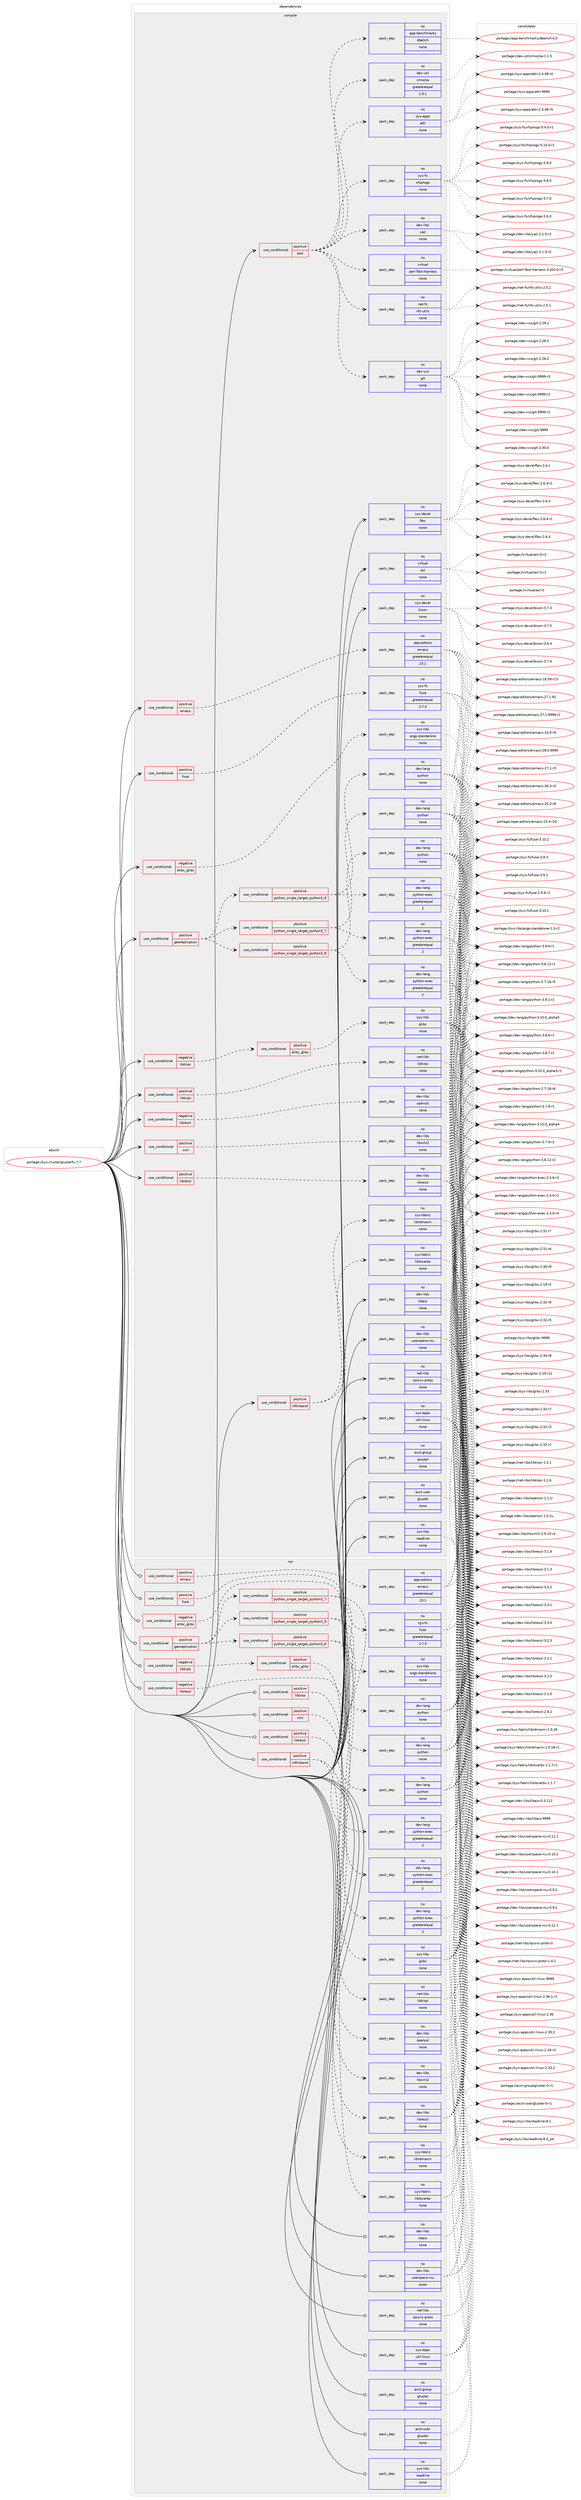 digraph prolog {

# *************
# Graph options
# *************

newrank=true;
concentrate=true;
compound=true;
graph [rankdir=LR,fontname=Helvetica,fontsize=10,ranksep=1.5];#, ranksep=2.5, nodesep=0.2];
edge  [arrowhead=vee];
node  [fontname=Helvetica,fontsize=10];

# **********
# The ebuild
# **********

subgraph cluster_leftcol {
color=gray;
rank=same;
label=<<i>ebuild</i>>;
id [label="portage://sys-cluster/glusterfs-7.7", color=red, width=4, href="../sys-cluster/glusterfs-7.7.svg"];
}

# ****************
# The dependencies
# ****************

subgraph cluster_midcol {
color=gray;
label=<<i>dependencies</i>>;
subgraph cluster_compile {
fillcolor="#eeeeee";
style=filled;
label=<<i>compile</i>>;
subgraph cond2426 {
dependency8213 [label=<<TABLE BORDER="0" CELLBORDER="1" CELLSPACING="0" CELLPADDING="4"><TR><TD ROWSPAN="3" CELLPADDING="10">use_conditional</TD></TR><TR><TD>negative</TD></TR><TR><TD>elibc_glibc</TD></TR></TABLE>>, shape=none, color=red];
subgraph pack5687 {
dependency8214 [label=<<TABLE BORDER="0" CELLBORDER="1" CELLSPACING="0" CELLPADDING="4" WIDTH="220"><TR><TD ROWSPAN="6" CELLPADDING="30">pack_dep</TD></TR><TR><TD WIDTH="110">no</TD></TR><TR><TD>sys-libs</TD></TR><TR><TD>argp-standalone</TD></TR><TR><TD>none</TD></TR><TR><TD></TD></TR></TABLE>>, shape=none, color=blue];
}
dependency8213:e -> dependency8214:w [weight=20,style="dashed",arrowhead="vee"];
}
id:e -> dependency8213:w [weight=20,style="solid",arrowhead="vee"];
subgraph cond2427 {
dependency8215 [label=<<TABLE BORDER="0" CELLBORDER="1" CELLSPACING="0" CELLPADDING="4"><TR><TD ROWSPAN="3" CELLPADDING="10">use_conditional</TD></TR><TR><TD>negative</TD></TR><TR><TD>libressl</TD></TR></TABLE>>, shape=none, color=red];
subgraph pack5688 {
dependency8216 [label=<<TABLE BORDER="0" CELLBORDER="1" CELLSPACING="0" CELLPADDING="4" WIDTH="220"><TR><TD ROWSPAN="6" CELLPADDING="30">pack_dep</TD></TR><TR><TD WIDTH="110">no</TD></TR><TR><TD>dev-libs</TD></TR><TR><TD>openssl</TD></TR><TR><TD>none</TD></TR><TR><TD></TD></TR></TABLE>>, shape=none, color=blue];
}
dependency8215:e -> dependency8216:w [weight=20,style="dashed",arrowhead="vee"];
}
id:e -> dependency8215:w [weight=20,style="solid",arrowhead="vee"];
subgraph cond2428 {
dependency8217 [label=<<TABLE BORDER="0" CELLBORDER="1" CELLSPACING="0" CELLPADDING="4"><TR><TD ROWSPAN="3" CELLPADDING="10">use_conditional</TD></TR><TR><TD>negative</TD></TR><TR><TD>libtirpc</TD></TR></TABLE>>, shape=none, color=red];
subgraph cond2429 {
dependency8218 [label=<<TABLE BORDER="0" CELLBORDER="1" CELLSPACING="0" CELLPADDING="4"><TR><TD ROWSPAN="3" CELLPADDING="10">use_conditional</TD></TR><TR><TD>positive</TD></TR><TR><TD>elibc_glibc</TD></TR></TABLE>>, shape=none, color=red];
subgraph pack5689 {
dependency8219 [label=<<TABLE BORDER="0" CELLBORDER="1" CELLSPACING="0" CELLPADDING="4" WIDTH="220"><TR><TD ROWSPAN="6" CELLPADDING="30">pack_dep</TD></TR><TR><TD WIDTH="110">no</TD></TR><TR><TD>sys-libs</TD></TR><TR><TD>glibc</TD></TR><TR><TD>none</TD></TR><TR><TD></TD></TR></TABLE>>, shape=none, color=blue];
}
dependency8218:e -> dependency8219:w [weight=20,style="dashed",arrowhead="vee"];
}
dependency8217:e -> dependency8218:w [weight=20,style="dashed",arrowhead="vee"];
}
id:e -> dependency8217:w [weight=20,style="solid",arrowhead="vee"];
subgraph cond2430 {
dependency8220 [label=<<TABLE BORDER="0" CELLBORDER="1" CELLSPACING="0" CELLPADDING="4"><TR><TD ROWSPAN="3" CELLPADDING="10">use_conditional</TD></TR><TR><TD>positive</TD></TR><TR><TD>emacs</TD></TR></TABLE>>, shape=none, color=red];
subgraph pack5690 {
dependency8221 [label=<<TABLE BORDER="0" CELLBORDER="1" CELLSPACING="0" CELLPADDING="4" WIDTH="220"><TR><TD ROWSPAN="6" CELLPADDING="30">pack_dep</TD></TR><TR><TD WIDTH="110">no</TD></TR><TR><TD>app-editors</TD></TR><TR><TD>emacs</TD></TR><TR><TD>greaterequal</TD></TR><TR><TD>23.1</TD></TR></TABLE>>, shape=none, color=blue];
}
dependency8220:e -> dependency8221:w [weight=20,style="dashed",arrowhead="vee"];
}
id:e -> dependency8220:w [weight=20,style="solid",arrowhead="vee"];
subgraph cond2431 {
dependency8222 [label=<<TABLE BORDER="0" CELLBORDER="1" CELLSPACING="0" CELLPADDING="4"><TR><TD ROWSPAN="3" CELLPADDING="10">use_conditional</TD></TR><TR><TD>positive</TD></TR><TR><TD>fuse</TD></TR></TABLE>>, shape=none, color=red];
subgraph pack5691 {
dependency8223 [label=<<TABLE BORDER="0" CELLBORDER="1" CELLSPACING="0" CELLPADDING="4" WIDTH="220"><TR><TD ROWSPAN="6" CELLPADDING="30">pack_dep</TD></TR><TR><TD WIDTH="110">no</TD></TR><TR><TD>sys-fs</TD></TR><TR><TD>fuse</TD></TR><TR><TD>greaterequal</TD></TR><TR><TD>2.7.0</TD></TR></TABLE>>, shape=none, color=blue];
}
dependency8222:e -> dependency8223:w [weight=20,style="dashed",arrowhead="vee"];
}
id:e -> dependency8222:w [weight=20,style="solid",arrowhead="vee"];
subgraph cond2432 {
dependency8224 [label=<<TABLE BORDER="0" CELLBORDER="1" CELLSPACING="0" CELLPADDING="4"><TR><TD ROWSPAN="3" CELLPADDING="10">use_conditional</TD></TR><TR><TD>positive</TD></TR><TR><TD>georeplication</TD></TR></TABLE>>, shape=none, color=red];
subgraph cond2433 {
dependency8225 [label=<<TABLE BORDER="0" CELLBORDER="1" CELLSPACING="0" CELLPADDING="4"><TR><TD ROWSPAN="3" CELLPADDING="10">use_conditional</TD></TR><TR><TD>positive</TD></TR><TR><TD>python_single_target_python3_7</TD></TR></TABLE>>, shape=none, color=red];
subgraph pack5692 {
dependency8226 [label=<<TABLE BORDER="0" CELLBORDER="1" CELLSPACING="0" CELLPADDING="4" WIDTH="220"><TR><TD ROWSPAN="6" CELLPADDING="30">pack_dep</TD></TR><TR><TD WIDTH="110">no</TD></TR><TR><TD>dev-lang</TD></TR><TR><TD>python</TD></TR><TR><TD>none</TD></TR><TR><TD></TD></TR></TABLE>>, shape=none, color=blue];
}
dependency8225:e -> dependency8226:w [weight=20,style="dashed",arrowhead="vee"];
subgraph pack5693 {
dependency8227 [label=<<TABLE BORDER="0" CELLBORDER="1" CELLSPACING="0" CELLPADDING="4" WIDTH="220"><TR><TD ROWSPAN="6" CELLPADDING="30">pack_dep</TD></TR><TR><TD WIDTH="110">no</TD></TR><TR><TD>dev-lang</TD></TR><TR><TD>python-exec</TD></TR><TR><TD>greaterequal</TD></TR><TR><TD>2</TD></TR></TABLE>>, shape=none, color=blue];
}
dependency8225:e -> dependency8227:w [weight=20,style="dashed",arrowhead="vee"];
}
dependency8224:e -> dependency8225:w [weight=20,style="dashed",arrowhead="vee"];
subgraph cond2434 {
dependency8228 [label=<<TABLE BORDER="0" CELLBORDER="1" CELLSPACING="0" CELLPADDING="4"><TR><TD ROWSPAN="3" CELLPADDING="10">use_conditional</TD></TR><TR><TD>positive</TD></TR><TR><TD>python_single_target_python3_8</TD></TR></TABLE>>, shape=none, color=red];
subgraph pack5694 {
dependency8229 [label=<<TABLE BORDER="0" CELLBORDER="1" CELLSPACING="0" CELLPADDING="4" WIDTH="220"><TR><TD ROWSPAN="6" CELLPADDING="30">pack_dep</TD></TR><TR><TD WIDTH="110">no</TD></TR><TR><TD>dev-lang</TD></TR><TR><TD>python</TD></TR><TR><TD>none</TD></TR><TR><TD></TD></TR></TABLE>>, shape=none, color=blue];
}
dependency8228:e -> dependency8229:w [weight=20,style="dashed",arrowhead="vee"];
subgraph pack5695 {
dependency8230 [label=<<TABLE BORDER="0" CELLBORDER="1" CELLSPACING="0" CELLPADDING="4" WIDTH="220"><TR><TD ROWSPAN="6" CELLPADDING="30">pack_dep</TD></TR><TR><TD WIDTH="110">no</TD></TR><TR><TD>dev-lang</TD></TR><TR><TD>python-exec</TD></TR><TR><TD>greaterequal</TD></TR><TR><TD>2</TD></TR></TABLE>>, shape=none, color=blue];
}
dependency8228:e -> dependency8230:w [weight=20,style="dashed",arrowhead="vee"];
}
dependency8224:e -> dependency8228:w [weight=20,style="dashed",arrowhead="vee"];
subgraph cond2435 {
dependency8231 [label=<<TABLE BORDER="0" CELLBORDER="1" CELLSPACING="0" CELLPADDING="4"><TR><TD ROWSPAN="3" CELLPADDING="10">use_conditional</TD></TR><TR><TD>positive</TD></TR><TR><TD>python_single_target_python3_9</TD></TR></TABLE>>, shape=none, color=red];
subgraph pack5696 {
dependency8232 [label=<<TABLE BORDER="0" CELLBORDER="1" CELLSPACING="0" CELLPADDING="4" WIDTH="220"><TR><TD ROWSPAN="6" CELLPADDING="30">pack_dep</TD></TR><TR><TD WIDTH="110">no</TD></TR><TR><TD>dev-lang</TD></TR><TR><TD>python</TD></TR><TR><TD>none</TD></TR><TR><TD></TD></TR></TABLE>>, shape=none, color=blue];
}
dependency8231:e -> dependency8232:w [weight=20,style="dashed",arrowhead="vee"];
subgraph pack5697 {
dependency8233 [label=<<TABLE BORDER="0" CELLBORDER="1" CELLSPACING="0" CELLPADDING="4" WIDTH="220"><TR><TD ROWSPAN="6" CELLPADDING="30">pack_dep</TD></TR><TR><TD WIDTH="110">no</TD></TR><TR><TD>dev-lang</TD></TR><TR><TD>python-exec</TD></TR><TR><TD>greaterequal</TD></TR><TR><TD>2</TD></TR></TABLE>>, shape=none, color=blue];
}
dependency8231:e -> dependency8233:w [weight=20,style="dashed",arrowhead="vee"];
}
dependency8224:e -> dependency8231:w [weight=20,style="dashed",arrowhead="vee"];
}
id:e -> dependency8224:w [weight=20,style="solid",arrowhead="vee"];
subgraph cond2436 {
dependency8234 [label=<<TABLE BORDER="0" CELLBORDER="1" CELLSPACING="0" CELLPADDING="4"><TR><TD ROWSPAN="3" CELLPADDING="10">use_conditional</TD></TR><TR><TD>positive</TD></TR><TR><TD>infiniband</TD></TR></TABLE>>, shape=none, color=red];
subgraph pack5698 {
dependency8235 [label=<<TABLE BORDER="0" CELLBORDER="1" CELLSPACING="0" CELLPADDING="4" WIDTH="220"><TR><TD ROWSPAN="6" CELLPADDING="30">pack_dep</TD></TR><TR><TD WIDTH="110">no</TD></TR><TR><TD>sys-fabric</TD></TR><TR><TD>libibverbs</TD></TR><TR><TD>none</TD></TR><TR><TD></TD></TR></TABLE>>, shape=none, color=blue];
}
dependency8234:e -> dependency8235:w [weight=20,style="dashed",arrowhead="vee"];
subgraph pack5699 {
dependency8236 [label=<<TABLE BORDER="0" CELLBORDER="1" CELLSPACING="0" CELLPADDING="4" WIDTH="220"><TR><TD ROWSPAN="6" CELLPADDING="30">pack_dep</TD></TR><TR><TD WIDTH="110">no</TD></TR><TR><TD>sys-fabric</TD></TR><TR><TD>librdmacm</TD></TR><TR><TD>none</TD></TR><TR><TD></TD></TR></TABLE>>, shape=none, color=blue];
}
dependency8234:e -> dependency8236:w [weight=20,style="dashed",arrowhead="vee"];
}
id:e -> dependency8234:w [weight=20,style="solid",arrowhead="vee"];
subgraph cond2437 {
dependency8237 [label=<<TABLE BORDER="0" CELLBORDER="1" CELLSPACING="0" CELLPADDING="4"><TR><TD ROWSPAN="3" CELLPADDING="10">use_conditional</TD></TR><TR><TD>positive</TD></TR><TR><TD>libressl</TD></TR></TABLE>>, shape=none, color=red];
subgraph pack5700 {
dependency8238 [label=<<TABLE BORDER="0" CELLBORDER="1" CELLSPACING="0" CELLPADDING="4" WIDTH="220"><TR><TD ROWSPAN="6" CELLPADDING="30">pack_dep</TD></TR><TR><TD WIDTH="110">no</TD></TR><TR><TD>dev-libs</TD></TR><TR><TD>libressl</TD></TR><TR><TD>none</TD></TR><TR><TD></TD></TR></TABLE>>, shape=none, color=blue];
}
dependency8237:e -> dependency8238:w [weight=20,style="dashed",arrowhead="vee"];
}
id:e -> dependency8237:w [weight=20,style="solid",arrowhead="vee"];
subgraph cond2438 {
dependency8239 [label=<<TABLE BORDER="0" CELLBORDER="1" CELLSPACING="0" CELLPADDING="4"><TR><TD ROWSPAN="3" CELLPADDING="10">use_conditional</TD></TR><TR><TD>positive</TD></TR><TR><TD>libtirpc</TD></TR></TABLE>>, shape=none, color=red];
subgraph pack5701 {
dependency8240 [label=<<TABLE BORDER="0" CELLBORDER="1" CELLSPACING="0" CELLPADDING="4" WIDTH="220"><TR><TD ROWSPAN="6" CELLPADDING="30">pack_dep</TD></TR><TR><TD WIDTH="110">no</TD></TR><TR><TD>net-libs</TD></TR><TR><TD>libtirpc</TD></TR><TR><TD>none</TD></TR><TR><TD></TD></TR></TABLE>>, shape=none, color=blue];
}
dependency8239:e -> dependency8240:w [weight=20,style="dashed",arrowhead="vee"];
}
id:e -> dependency8239:w [weight=20,style="solid",arrowhead="vee"];
subgraph cond2439 {
dependency8241 [label=<<TABLE BORDER="0" CELLBORDER="1" CELLSPACING="0" CELLPADDING="4"><TR><TD ROWSPAN="3" CELLPADDING="10">use_conditional</TD></TR><TR><TD>positive</TD></TR><TR><TD>test</TD></TR></TABLE>>, shape=none, color=red];
subgraph pack5702 {
dependency8242 [label=<<TABLE BORDER="0" CELLBORDER="1" CELLSPACING="0" CELLPADDING="4" WIDTH="220"><TR><TD ROWSPAN="6" CELLPADDING="30">pack_dep</TD></TR><TR><TD WIDTH="110">no</TD></TR><TR><TD>dev-util</TD></TR><TR><TD>cmocka</TD></TR><TR><TD>greaterequal</TD></TR><TR><TD>1.0.1</TD></TR></TABLE>>, shape=none, color=blue];
}
dependency8241:e -> dependency8242:w [weight=20,style="dashed",arrowhead="vee"];
subgraph pack5703 {
dependency8243 [label=<<TABLE BORDER="0" CELLBORDER="1" CELLSPACING="0" CELLPADDING="4" WIDTH="220"><TR><TD ROWSPAN="6" CELLPADDING="30">pack_dep</TD></TR><TR><TD WIDTH="110">no</TD></TR><TR><TD>app-benchmarks</TD></TR><TR><TD>dbench</TD></TR><TR><TD>none</TD></TR><TR><TD></TD></TR></TABLE>>, shape=none, color=blue];
}
dependency8241:e -> dependency8243:w [weight=20,style="dashed",arrowhead="vee"];
subgraph pack5704 {
dependency8244 [label=<<TABLE BORDER="0" CELLBORDER="1" CELLSPACING="0" CELLPADDING="4" WIDTH="220"><TR><TD ROWSPAN="6" CELLPADDING="30">pack_dep</TD></TR><TR><TD WIDTH="110">no</TD></TR><TR><TD>dev-vcs</TD></TR><TR><TD>git</TD></TR><TR><TD>none</TD></TR><TR><TD></TD></TR></TABLE>>, shape=none, color=blue];
}
dependency8241:e -> dependency8244:w [weight=20,style="dashed",arrowhead="vee"];
subgraph pack5705 {
dependency8245 [label=<<TABLE BORDER="0" CELLBORDER="1" CELLSPACING="0" CELLPADDING="4" WIDTH="220"><TR><TD ROWSPAN="6" CELLPADDING="30">pack_dep</TD></TR><TR><TD WIDTH="110">no</TD></TR><TR><TD>net-fs</TD></TR><TR><TD>nfs-utils</TD></TR><TR><TD>none</TD></TR><TR><TD></TD></TR></TABLE>>, shape=none, color=blue];
}
dependency8241:e -> dependency8245:w [weight=20,style="dashed",arrowhead="vee"];
subgraph pack5706 {
dependency8246 [label=<<TABLE BORDER="0" CELLBORDER="1" CELLSPACING="0" CELLPADDING="4" WIDTH="220"><TR><TD ROWSPAN="6" CELLPADDING="30">pack_dep</TD></TR><TR><TD WIDTH="110">no</TD></TR><TR><TD>virtual</TD></TR><TR><TD>perl-Test-Harness</TD></TR><TR><TD>none</TD></TR><TR><TD></TD></TR></TABLE>>, shape=none, color=blue];
}
dependency8241:e -> dependency8246:w [weight=20,style="dashed",arrowhead="vee"];
subgraph pack5707 {
dependency8247 [label=<<TABLE BORDER="0" CELLBORDER="1" CELLSPACING="0" CELLPADDING="4" WIDTH="220"><TR><TD ROWSPAN="6" CELLPADDING="30">pack_dep</TD></TR><TR><TD WIDTH="110">no</TD></TR><TR><TD>dev-libs</TD></TR><TR><TD>yajl</TD></TR><TR><TD>none</TD></TR><TR><TD></TD></TR></TABLE>>, shape=none, color=blue];
}
dependency8241:e -> dependency8247:w [weight=20,style="dashed",arrowhead="vee"];
subgraph pack5708 {
dependency8248 [label=<<TABLE BORDER="0" CELLBORDER="1" CELLSPACING="0" CELLPADDING="4" WIDTH="220"><TR><TD ROWSPAN="6" CELLPADDING="30">pack_dep</TD></TR><TR><TD WIDTH="110">no</TD></TR><TR><TD>sys-fs</TD></TR><TR><TD>xfsprogs</TD></TR><TR><TD>none</TD></TR><TR><TD></TD></TR></TABLE>>, shape=none, color=blue];
}
dependency8241:e -> dependency8248:w [weight=20,style="dashed",arrowhead="vee"];
subgraph pack5709 {
dependency8249 [label=<<TABLE BORDER="0" CELLBORDER="1" CELLSPACING="0" CELLPADDING="4" WIDTH="220"><TR><TD ROWSPAN="6" CELLPADDING="30">pack_dep</TD></TR><TR><TD WIDTH="110">no</TD></TR><TR><TD>sys-apps</TD></TR><TR><TD>attr</TD></TR><TR><TD>none</TD></TR><TR><TD></TD></TR></TABLE>>, shape=none, color=blue];
}
dependency8241:e -> dependency8249:w [weight=20,style="dashed",arrowhead="vee"];
}
id:e -> dependency8241:w [weight=20,style="solid",arrowhead="vee"];
subgraph cond2440 {
dependency8250 [label=<<TABLE BORDER="0" CELLBORDER="1" CELLSPACING="0" CELLPADDING="4"><TR><TD ROWSPAN="3" CELLPADDING="10">use_conditional</TD></TR><TR><TD>positive</TD></TR><TR><TD>xml</TD></TR></TABLE>>, shape=none, color=red];
subgraph pack5710 {
dependency8251 [label=<<TABLE BORDER="0" CELLBORDER="1" CELLSPACING="0" CELLPADDING="4" WIDTH="220"><TR><TD ROWSPAN="6" CELLPADDING="30">pack_dep</TD></TR><TR><TD WIDTH="110">no</TD></TR><TR><TD>dev-libs</TD></TR><TR><TD>libxml2</TD></TR><TR><TD>none</TD></TR><TR><TD></TD></TR></TABLE>>, shape=none, color=blue];
}
dependency8250:e -> dependency8251:w [weight=20,style="dashed",arrowhead="vee"];
}
id:e -> dependency8250:w [weight=20,style="solid",arrowhead="vee"];
subgraph pack5711 {
dependency8252 [label=<<TABLE BORDER="0" CELLBORDER="1" CELLSPACING="0" CELLPADDING="4" WIDTH="220"><TR><TD ROWSPAN="6" CELLPADDING="30">pack_dep</TD></TR><TR><TD WIDTH="110">no</TD></TR><TR><TD>acct-group</TD></TR><TR><TD>gluster</TD></TR><TR><TD>none</TD></TR><TR><TD></TD></TR></TABLE>>, shape=none, color=blue];
}
id:e -> dependency8252:w [weight=20,style="solid",arrowhead="vee"];
subgraph pack5712 {
dependency8253 [label=<<TABLE BORDER="0" CELLBORDER="1" CELLSPACING="0" CELLPADDING="4" WIDTH="220"><TR><TD ROWSPAN="6" CELLPADDING="30">pack_dep</TD></TR><TR><TD WIDTH="110">no</TD></TR><TR><TD>acct-user</TD></TR><TR><TD>gluster</TD></TR><TR><TD>none</TD></TR><TR><TD></TD></TR></TABLE>>, shape=none, color=blue];
}
id:e -> dependency8253:w [weight=20,style="solid",arrowhead="vee"];
subgraph pack5713 {
dependency8254 [label=<<TABLE BORDER="0" CELLBORDER="1" CELLSPACING="0" CELLPADDING="4" WIDTH="220"><TR><TD ROWSPAN="6" CELLPADDING="30">pack_dep</TD></TR><TR><TD WIDTH="110">no</TD></TR><TR><TD>dev-libs</TD></TR><TR><TD>libaio</TD></TR><TR><TD>none</TD></TR><TR><TD></TD></TR></TABLE>>, shape=none, color=blue];
}
id:e -> dependency8254:w [weight=20,style="solid",arrowhead="vee"];
subgraph pack5714 {
dependency8255 [label=<<TABLE BORDER="0" CELLBORDER="1" CELLSPACING="0" CELLPADDING="4" WIDTH="220"><TR><TD ROWSPAN="6" CELLPADDING="30">pack_dep</TD></TR><TR><TD WIDTH="110">no</TD></TR><TR><TD>dev-libs</TD></TR><TR><TD>userspace-rcu</TD></TR><TR><TD>none</TD></TR><TR><TD></TD></TR></TABLE>>, shape=none, color=blue];
}
id:e -> dependency8255:w [weight=20,style="solid",arrowhead="vee"];
subgraph pack5715 {
dependency8256 [label=<<TABLE BORDER="0" CELLBORDER="1" CELLSPACING="0" CELLPADDING="4" WIDTH="220"><TR><TD ROWSPAN="6" CELLPADDING="30">pack_dep</TD></TR><TR><TD WIDTH="110">no</TD></TR><TR><TD>net-libs</TD></TR><TR><TD>rpcsvc-proto</TD></TR><TR><TD>none</TD></TR><TR><TD></TD></TR></TABLE>>, shape=none, color=blue];
}
id:e -> dependency8256:w [weight=20,style="solid",arrowhead="vee"];
subgraph pack5716 {
dependency8257 [label=<<TABLE BORDER="0" CELLBORDER="1" CELLSPACING="0" CELLPADDING="4" WIDTH="220"><TR><TD ROWSPAN="6" CELLPADDING="30">pack_dep</TD></TR><TR><TD WIDTH="110">no</TD></TR><TR><TD>sys-apps</TD></TR><TR><TD>util-linux</TD></TR><TR><TD>none</TD></TR><TR><TD></TD></TR></TABLE>>, shape=none, color=blue];
}
id:e -> dependency8257:w [weight=20,style="solid",arrowhead="vee"];
subgraph pack5717 {
dependency8258 [label=<<TABLE BORDER="0" CELLBORDER="1" CELLSPACING="0" CELLPADDING="4" WIDTH="220"><TR><TD ROWSPAN="6" CELLPADDING="30">pack_dep</TD></TR><TR><TD WIDTH="110">no</TD></TR><TR><TD>sys-devel</TD></TR><TR><TD>bison</TD></TR><TR><TD>none</TD></TR><TR><TD></TD></TR></TABLE>>, shape=none, color=blue];
}
id:e -> dependency8258:w [weight=20,style="solid",arrowhead="vee"];
subgraph pack5718 {
dependency8259 [label=<<TABLE BORDER="0" CELLBORDER="1" CELLSPACING="0" CELLPADDING="4" WIDTH="220"><TR><TD ROWSPAN="6" CELLPADDING="30">pack_dep</TD></TR><TR><TD WIDTH="110">no</TD></TR><TR><TD>sys-devel</TD></TR><TR><TD>flex</TD></TR><TR><TD>none</TD></TR><TR><TD></TD></TR></TABLE>>, shape=none, color=blue];
}
id:e -> dependency8259:w [weight=20,style="solid",arrowhead="vee"];
subgraph pack5719 {
dependency8260 [label=<<TABLE BORDER="0" CELLBORDER="1" CELLSPACING="0" CELLPADDING="4" WIDTH="220"><TR><TD ROWSPAN="6" CELLPADDING="30">pack_dep</TD></TR><TR><TD WIDTH="110">no</TD></TR><TR><TD>sys-libs</TD></TR><TR><TD>readline</TD></TR><TR><TD>none</TD></TR><TR><TD></TD></TR></TABLE>>, shape=none, color=blue];
}
id:e -> dependency8260:w [weight=20,style="solid",arrowhead="vee"];
subgraph pack5720 {
dependency8261 [label=<<TABLE BORDER="0" CELLBORDER="1" CELLSPACING="0" CELLPADDING="4" WIDTH="220"><TR><TD ROWSPAN="6" CELLPADDING="30">pack_dep</TD></TR><TR><TD WIDTH="110">no</TD></TR><TR><TD>virtual</TD></TR><TR><TD>acl</TD></TR><TR><TD>none</TD></TR><TR><TD></TD></TR></TABLE>>, shape=none, color=blue];
}
id:e -> dependency8261:w [weight=20,style="solid",arrowhead="vee"];
}
subgraph cluster_compileandrun {
fillcolor="#eeeeee";
style=filled;
label=<<i>compile and run</i>>;
}
subgraph cluster_run {
fillcolor="#eeeeee";
style=filled;
label=<<i>run</i>>;
subgraph cond2441 {
dependency8262 [label=<<TABLE BORDER="0" CELLBORDER="1" CELLSPACING="0" CELLPADDING="4"><TR><TD ROWSPAN="3" CELLPADDING="10">use_conditional</TD></TR><TR><TD>negative</TD></TR><TR><TD>elibc_glibc</TD></TR></TABLE>>, shape=none, color=red];
subgraph pack5721 {
dependency8263 [label=<<TABLE BORDER="0" CELLBORDER="1" CELLSPACING="0" CELLPADDING="4" WIDTH="220"><TR><TD ROWSPAN="6" CELLPADDING="30">pack_dep</TD></TR><TR><TD WIDTH="110">no</TD></TR><TR><TD>sys-libs</TD></TR><TR><TD>argp-standalone</TD></TR><TR><TD>none</TD></TR><TR><TD></TD></TR></TABLE>>, shape=none, color=blue];
}
dependency8262:e -> dependency8263:w [weight=20,style="dashed",arrowhead="vee"];
}
id:e -> dependency8262:w [weight=20,style="solid",arrowhead="odot"];
subgraph cond2442 {
dependency8264 [label=<<TABLE BORDER="0" CELLBORDER="1" CELLSPACING="0" CELLPADDING="4"><TR><TD ROWSPAN="3" CELLPADDING="10">use_conditional</TD></TR><TR><TD>negative</TD></TR><TR><TD>libressl</TD></TR></TABLE>>, shape=none, color=red];
subgraph pack5722 {
dependency8265 [label=<<TABLE BORDER="0" CELLBORDER="1" CELLSPACING="0" CELLPADDING="4" WIDTH="220"><TR><TD ROWSPAN="6" CELLPADDING="30">pack_dep</TD></TR><TR><TD WIDTH="110">no</TD></TR><TR><TD>dev-libs</TD></TR><TR><TD>openssl</TD></TR><TR><TD>none</TD></TR><TR><TD></TD></TR></TABLE>>, shape=none, color=blue];
}
dependency8264:e -> dependency8265:w [weight=20,style="dashed",arrowhead="vee"];
}
id:e -> dependency8264:w [weight=20,style="solid",arrowhead="odot"];
subgraph cond2443 {
dependency8266 [label=<<TABLE BORDER="0" CELLBORDER="1" CELLSPACING="0" CELLPADDING="4"><TR><TD ROWSPAN="3" CELLPADDING="10">use_conditional</TD></TR><TR><TD>negative</TD></TR><TR><TD>libtirpc</TD></TR></TABLE>>, shape=none, color=red];
subgraph cond2444 {
dependency8267 [label=<<TABLE BORDER="0" CELLBORDER="1" CELLSPACING="0" CELLPADDING="4"><TR><TD ROWSPAN="3" CELLPADDING="10">use_conditional</TD></TR><TR><TD>positive</TD></TR><TR><TD>elibc_glibc</TD></TR></TABLE>>, shape=none, color=red];
subgraph pack5723 {
dependency8268 [label=<<TABLE BORDER="0" CELLBORDER="1" CELLSPACING="0" CELLPADDING="4" WIDTH="220"><TR><TD ROWSPAN="6" CELLPADDING="30">pack_dep</TD></TR><TR><TD WIDTH="110">no</TD></TR><TR><TD>sys-libs</TD></TR><TR><TD>glibc</TD></TR><TR><TD>none</TD></TR><TR><TD></TD></TR></TABLE>>, shape=none, color=blue];
}
dependency8267:e -> dependency8268:w [weight=20,style="dashed",arrowhead="vee"];
}
dependency8266:e -> dependency8267:w [weight=20,style="dashed",arrowhead="vee"];
}
id:e -> dependency8266:w [weight=20,style="solid",arrowhead="odot"];
subgraph cond2445 {
dependency8269 [label=<<TABLE BORDER="0" CELLBORDER="1" CELLSPACING="0" CELLPADDING="4"><TR><TD ROWSPAN="3" CELLPADDING="10">use_conditional</TD></TR><TR><TD>positive</TD></TR><TR><TD>emacs</TD></TR></TABLE>>, shape=none, color=red];
subgraph pack5724 {
dependency8270 [label=<<TABLE BORDER="0" CELLBORDER="1" CELLSPACING="0" CELLPADDING="4" WIDTH="220"><TR><TD ROWSPAN="6" CELLPADDING="30">pack_dep</TD></TR><TR><TD WIDTH="110">no</TD></TR><TR><TD>app-editors</TD></TR><TR><TD>emacs</TD></TR><TR><TD>greaterequal</TD></TR><TR><TD>23.1</TD></TR></TABLE>>, shape=none, color=blue];
}
dependency8269:e -> dependency8270:w [weight=20,style="dashed",arrowhead="vee"];
}
id:e -> dependency8269:w [weight=20,style="solid",arrowhead="odot"];
subgraph cond2446 {
dependency8271 [label=<<TABLE BORDER="0" CELLBORDER="1" CELLSPACING="0" CELLPADDING="4"><TR><TD ROWSPAN="3" CELLPADDING="10">use_conditional</TD></TR><TR><TD>positive</TD></TR><TR><TD>fuse</TD></TR></TABLE>>, shape=none, color=red];
subgraph pack5725 {
dependency8272 [label=<<TABLE BORDER="0" CELLBORDER="1" CELLSPACING="0" CELLPADDING="4" WIDTH="220"><TR><TD ROWSPAN="6" CELLPADDING="30">pack_dep</TD></TR><TR><TD WIDTH="110">no</TD></TR><TR><TD>sys-fs</TD></TR><TR><TD>fuse</TD></TR><TR><TD>greaterequal</TD></TR><TR><TD>2.7.0</TD></TR></TABLE>>, shape=none, color=blue];
}
dependency8271:e -> dependency8272:w [weight=20,style="dashed",arrowhead="vee"];
}
id:e -> dependency8271:w [weight=20,style="solid",arrowhead="odot"];
subgraph cond2447 {
dependency8273 [label=<<TABLE BORDER="0" CELLBORDER="1" CELLSPACING="0" CELLPADDING="4"><TR><TD ROWSPAN="3" CELLPADDING="10">use_conditional</TD></TR><TR><TD>positive</TD></TR><TR><TD>georeplication</TD></TR></TABLE>>, shape=none, color=red];
subgraph cond2448 {
dependency8274 [label=<<TABLE BORDER="0" CELLBORDER="1" CELLSPACING="0" CELLPADDING="4"><TR><TD ROWSPAN="3" CELLPADDING="10">use_conditional</TD></TR><TR><TD>positive</TD></TR><TR><TD>python_single_target_python3_7</TD></TR></TABLE>>, shape=none, color=red];
subgraph pack5726 {
dependency8275 [label=<<TABLE BORDER="0" CELLBORDER="1" CELLSPACING="0" CELLPADDING="4" WIDTH="220"><TR><TD ROWSPAN="6" CELLPADDING="30">pack_dep</TD></TR><TR><TD WIDTH="110">no</TD></TR><TR><TD>dev-lang</TD></TR><TR><TD>python</TD></TR><TR><TD>none</TD></TR><TR><TD></TD></TR></TABLE>>, shape=none, color=blue];
}
dependency8274:e -> dependency8275:w [weight=20,style="dashed",arrowhead="vee"];
subgraph pack5727 {
dependency8276 [label=<<TABLE BORDER="0" CELLBORDER="1" CELLSPACING="0" CELLPADDING="4" WIDTH="220"><TR><TD ROWSPAN="6" CELLPADDING="30">pack_dep</TD></TR><TR><TD WIDTH="110">no</TD></TR><TR><TD>dev-lang</TD></TR><TR><TD>python-exec</TD></TR><TR><TD>greaterequal</TD></TR><TR><TD>2</TD></TR></TABLE>>, shape=none, color=blue];
}
dependency8274:e -> dependency8276:w [weight=20,style="dashed",arrowhead="vee"];
}
dependency8273:e -> dependency8274:w [weight=20,style="dashed",arrowhead="vee"];
subgraph cond2449 {
dependency8277 [label=<<TABLE BORDER="0" CELLBORDER="1" CELLSPACING="0" CELLPADDING="4"><TR><TD ROWSPAN="3" CELLPADDING="10">use_conditional</TD></TR><TR><TD>positive</TD></TR><TR><TD>python_single_target_python3_8</TD></TR></TABLE>>, shape=none, color=red];
subgraph pack5728 {
dependency8278 [label=<<TABLE BORDER="0" CELLBORDER="1" CELLSPACING="0" CELLPADDING="4" WIDTH="220"><TR><TD ROWSPAN="6" CELLPADDING="30">pack_dep</TD></TR><TR><TD WIDTH="110">no</TD></TR><TR><TD>dev-lang</TD></TR><TR><TD>python</TD></TR><TR><TD>none</TD></TR><TR><TD></TD></TR></TABLE>>, shape=none, color=blue];
}
dependency8277:e -> dependency8278:w [weight=20,style="dashed",arrowhead="vee"];
subgraph pack5729 {
dependency8279 [label=<<TABLE BORDER="0" CELLBORDER="1" CELLSPACING="0" CELLPADDING="4" WIDTH="220"><TR><TD ROWSPAN="6" CELLPADDING="30">pack_dep</TD></TR><TR><TD WIDTH="110">no</TD></TR><TR><TD>dev-lang</TD></TR><TR><TD>python-exec</TD></TR><TR><TD>greaterequal</TD></TR><TR><TD>2</TD></TR></TABLE>>, shape=none, color=blue];
}
dependency8277:e -> dependency8279:w [weight=20,style="dashed",arrowhead="vee"];
}
dependency8273:e -> dependency8277:w [weight=20,style="dashed",arrowhead="vee"];
subgraph cond2450 {
dependency8280 [label=<<TABLE BORDER="0" CELLBORDER="1" CELLSPACING="0" CELLPADDING="4"><TR><TD ROWSPAN="3" CELLPADDING="10">use_conditional</TD></TR><TR><TD>positive</TD></TR><TR><TD>python_single_target_python3_9</TD></TR></TABLE>>, shape=none, color=red];
subgraph pack5730 {
dependency8281 [label=<<TABLE BORDER="0" CELLBORDER="1" CELLSPACING="0" CELLPADDING="4" WIDTH="220"><TR><TD ROWSPAN="6" CELLPADDING="30">pack_dep</TD></TR><TR><TD WIDTH="110">no</TD></TR><TR><TD>dev-lang</TD></TR><TR><TD>python</TD></TR><TR><TD>none</TD></TR><TR><TD></TD></TR></TABLE>>, shape=none, color=blue];
}
dependency8280:e -> dependency8281:w [weight=20,style="dashed",arrowhead="vee"];
subgraph pack5731 {
dependency8282 [label=<<TABLE BORDER="0" CELLBORDER="1" CELLSPACING="0" CELLPADDING="4" WIDTH="220"><TR><TD ROWSPAN="6" CELLPADDING="30">pack_dep</TD></TR><TR><TD WIDTH="110">no</TD></TR><TR><TD>dev-lang</TD></TR><TR><TD>python-exec</TD></TR><TR><TD>greaterequal</TD></TR><TR><TD>2</TD></TR></TABLE>>, shape=none, color=blue];
}
dependency8280:e -> dependency8282:w [weight=20,style="dashed",arrowhead="vee"];
}
dependency8273:e -> dependency8280:w [weight=20,style="dashed",arrowhead="vee"];
}
id:e -> dependency8273:w [weight=20,style="solid",arrowhead="odot"];
subgraph cond2451 {
dependency8283 [label=<<TABLE BORDER="0" CELLBORDER="1" CELLSPACING="0" CELLPADDING="4"><TR><TD ROWSPAN="3" CELLPADDING="10">use_conditional</TD></TR><TR><TD>positive</TD></TR><TR><TD>infiniband</TD></TR></TABLE>>, shape=none, color=red];
subgraph pack5732 {
dependency8284 [label=<<TABLE BORDER="0" CELLBORDER="1" CELLSPACING="0" CELLPADDING="4" WIDTH="220"><TR><TD ROWSPAN="6" CELLPADDING="30">pack_dep</TD></TR><TR><TD WIDTH="110">no</TD></TR><TR><TD>sys-fabric</TD></TR><TR><TD>libibverbs</TD></TR><TR><TD>none</TD></TR><TR><TD></TD></TR></TABLE>>, shape=none, color=blue];
}
dependency8283:e -> dependency8284:w [weight=20,style="dashed",arrowhead="vee"];
subgraph pack5733 {
dependency8285 [label=<<TABLE BORDER="0" CELLBORDER="1" CELLSPACING="0" CELLPADDING="4" WIDTH="220"><TR><TD ROWSPAN="6" CELLPADDING="30">pack_dep</TD></TR><TR><TD WIDTH="110">no</TD></TR><TR><TD>sys-fabric</TD></TR><TR><TD>librdmacm</TD></TR><TR><TD>none</TD></TR><TR><TD></TD></TR></TABLE>>, shape=none, color=blue];
}
dependency8283:e -> dependency8285:w [weight=20,style="dashed",arrowhead="vee"];
}
id:e -> dependency8283:w [weight=20,style="solid",arrowhead="odot"];
subgraph cond2452 {
dependency8286 [label=<<TABLE BORDER="0" CELLBORDER="1" CELLSPACING="0" CELLPADDING="4"><TR><TD ROWSPAN="3" CELLPADDING="10">use_conditional</TD></TR><TR><TD>positive</TD></TR><TR><TD>libressl</TD></TR></TABLE>>, shape=none, color=red];
subgraph pack5734 {
dependency8287 [label=<<TABLE BORDER="0" CELLBORDER="1" CELLSPACING="0" CELLPADDING="4" WIDTH="220"><TR><TD ROWSPAN="6" CELLPADDING="30">pack_dep</TD></TR><TR><TD WIDTH="110">no</TD></TR><TR><TD>dev-libs</TD></TR><TR><TD>libressl</TD></TR><TR><TD>none</TD></TR><TR><TD></TD></TR></TABLE>>, shape=none, color=blue];
}
dependency8286:e -> dependency8287:w [weight=20,style="dashed",arrowhead="vee"];
}
id:e -> dependency8286:w [weight=20,style="solid",arrowhead="odot"];
subgraph cond2453 {
dependency8288 [label=<<TABLE BORDER="0" CELLBORDER="1" CELLSPACING="0" CELLPADDING="4"><TR><TD ROWSPAN="3" CELLPADDING="10">use_conditional</TD></TR><TR><TD>positive</TD></TR><TR><TD>libtirpc</TD></TR></TABLE>>, shape=none, color=red];
subgraph pack5735 {
dependency8289 [label=<<TABLE BORDER="0" CELLBORDER="1" CELLSPACING="0" CELLPADDING="4" WIDTH="220"><TR><TD ROWSPAN="6" CELLPADDING="30">pack_dep</TD></TR><TR><TD WIDTH="110">no</TD></TR><TR><TD>net-libs</TD></TR><TR><TD>libtirpc</TD></TR><TR><TD>none</TD></TR><TR><TD></TD></TR></TABLE>>, shape=none, color=blue];
}
dependency8288:e -> dependency8289:w [weight=20,style="dashed",arrowhead="vee"];
}
id:e -> dependency8288:w [weight=20,style="solid",arrowhead="odot"];
subgraph cond2454 {
dependency8290 [label=<<TABLE BORDER="0" CELLBORDER="1" CELLSPACING="0" CELLPADDING="4"><TR><TD ROWSPAN="3" CELLPADDING="10">use_conditional</TD></TR><TR><TD>positive</TD></TR><TR><TD>xml</TD></TR></TABLE>>, shape=none, color=red];
subgraph pack5736 {
dependency8291 [label=<<TABLE BORDER="0" CELLBORDER="1" CELLSPACING="0" CELLPADDING="4" WIDTH="220"><TR><TD ROWSPAN="6" CELLPADDING="30">pack_dep</TD></TR><TR><TD WIDTH="110">no</TD></TR><TR><TD>dev-libs</TD></TR><TR><TD>libxml2</TD></TR><TR><TD>none</TD></TR><TR><TD></TD></TR></TABLE>>, shape=none, color=blue];
}
dependency8290:e -> dependency8291:w [weight=20,style="dashed",arrowhead="vee"];
}
id:e -> dependency8290:w [weight=20,style="solid",arrowhead="odot"];
subgraph pack5737 {
dependency8292 [label=<<TABLE BORDER="0" CELLBORDER="1" CELLSPACING="0" CELLPADDING="4" WIDTH="220"><TR><TD ROWSPAN="6" CELLPADDING="30">pack_dep</TD></TR><TR><TD WIDTH="110">no</TD></TR><TR><TD>acct-group</TD></TR><TR><TD>gluster</TD></TR><TR><TD>none</TD></TR><TR><TD></TD></TR></TABLE>>, shape=none, color=blue];
}
id:e -> dependency8292:w [weight=20,style="solid",arrowhead="odot"];
subgraph pack5738 {
dependency8293 [label=<<TABLE BORDER="0" CELLBORDER="1" CELLSPACING="0" CELLPADDING="4" WIDTH="220"><TR><TD ROWSPAN="6" CELLPADDING="30">pack_dep</TD></TR><TR><TD WIDTH="110">no</TD></TR><TR><TD>acct-user</TD></TR><TR><TD>gluster</TD></TR><TR><TD>none</TD></TR><TR><TD></TD></TR></TABLE>>, shape=none, color=blue];
}
id:e -> dependency8293:w [weight=20,style="solid",arrowhead="odot"];
subgraph pack5739 {
dependency8294 [label=<<TABLE BORDER="0" CELLBORDER="1" CELLSPACING="0" CELLPADDING="4" WIDTH="220"><TR><TD ROWSPAN="6" CELLPADDING="30">pack_dep</TD></TR><TR><TD WIDTH="110">no</TD></TR><TR><TD>dev-libs</TD></TR><TR><TD>libaio</TD></TR><TR><TD>none</TD></TR><TR><TD></TD></TR></TABLE>>, shape=none, color=blue];
}
id:e -> dependency8294:w [weight=20,style="solid",arrowhead="odot"];
subgraph pack5740 {
dependency8295 [label=<<TABLE BORDER="0" CELLBORDER="1" CELLSPACING="0" CELLPADDING="4" WIDTH="220"><TR><TD ROWSPAN="6" CELLPADDING="30">pack_dep</TD></TR><TR><TD WIDTH="110">no</TD></TR><TR><TD>dev-libs</TD></TR><TR><TD>userspace-rcu</TD></TR><TR><TD>none</TD></TR><TR><TD></TD></TR></TABLE>>, shape=none, color=blue];
}
id:e -> dependency8295:w [weight=20,style="solid",arrowhead="odot"];
subgraph pack5741 {
dependency8296 [label=<<TABLE BORDER="0" CELLBORDER="1" CELLSPACING="0" CELLPADDING="4" WIDTH="220"><TR><TD ROWSPAN="6" CELLPADDING="30">pack_dep</TD></TR><TR><TD WIDTH="110">no</TD></TR><TR><TD>net-libs</TD></TR><TR><TD>rpcsvc-proto</TD></TR><TR><TD>none</TD></TR><TR><TD></TD></TR></TABLE>>, shape=none, color=blue];
}
id:e -> dependency8296:w [weight=20,style="solid",arrowhead="odot"];
subgraph pack5742 {
dependency8297 [label=<<TABLE BORDER="0" CELLBORDER="1" CELLSPACING="0" CELLPADDING="4" WIDTH="220"><TR><TD ROWSPAN="6" CELLPADDING="30">pack_dep</TD></TR><TR><TD WIDTH="110">no</TD></TR><TR><TD>sys-apps</TD></TR><TR><TD>util-linux</TD></TR><TR><TD>none</TD></TR><TR><TD></TD></TR></TABLE>>, shape=none, color=blue];
}
id:e -> dependency8297:w [weight=20,style="solid",arrowhead="odot"];
subgraph pack5743 {
dependency8298 [label=<<TABLE BORDER="0" CELLBORDER="1" CELLSPACING="0" CELLPADDING="4" WIDTH="220"><TR><TD ROWSPAN="6" CELLPADDING="30">pack_dep</TD></TR><TR><TD WIDTH="110">no</TD></TR><TR><TD>sys-libs</TD></TR><TR><TD>readline</TD></TR><TR><TD>none</TD></TR><TR><TD></TD></TR></TABLE>>, shape=none, color=blue];
}
id:e -> dependency8298:w [weight=20,style="solid",arrowhead="odot"];
}
}

# **************
# The candidates
# **************

subgraph cluster_choices {
rank=same;
color=gray;
label=<<i>candidates</i>>;

subgraph choice5687 {
color=black;
nodesep=1;
choice11512111545108105981154797114103112451151169711010097108111110101454946514511450 [label="portage://sys-libs/argp-standalone-1.3-r2", color=red, width=4,href="../sys-libs/argp-standalone-1.3-r2.svg"];
dependency8214:e -> choice11512111545108105981154797114103112451151169711010097108111110101454946514511450:w [style=dotted,weight="100"];
}
subgraph choice5688 {
color=black;
nodesep=1;
choice100101118451081059811547111112101110115115108454946494649105 [label="portage://dev-libs/openssl-1.1.1i", color=red, width=4,href="../dev-libs/openssl-1.1.1i.svg"];
choice100101118451081059811547111112101110115115108454946484650117 [label="portage://dev-libs/openssl-1.0.2u", color=red, width=4,href="../dev-libs/openssl-1.0.2u.svg"];
dependency8216:e -> choice100101118451081059811547111112101110115115108454946494649105:w [style=dotted,weight="100"];
dependency8216:e -> choice100101118451081059811547111112101110115115108454946484650117:w [style=dotted,weight="100"];
}
subgraph choice5689 {
color=black;
nodesep=1;
choice11512111545108105981154710310810598994557575757 [label="portage://sys-libs/glibc-9999", color=red, width=4,href="../sys-libs/glibc-9999.svg"];
choice11512111545108105981154710310810598994550465151 [label="portage://sys-libs/glibc-2.33", color=red, width=4,href="../sys-libs/glibc-2.33.svg"];
choice115121115451081059811547103108105989945504651504511455 [label="portage://sys-libs/glibc-2.32-r7", color=red, width=4,href="../sys-libs/glibc-2.32-r7.svg"];
choice115121115451081059811547103108105989945504651504511454 [label="portage://sys-libs/glibc-2.32-r6", color=red, width=4,href="../sys-libs/glibc-2.32-r6.svg"];
choice115121115451081059811547103108105989945504651504511453 [label="portage://sys-libs/glibc-2.32-r5", color=red, width=4,href="../sys-libs/glibc-2.32-r5.svg"];
choice115121115451081059811547103108105989945504651504511451 [label="portage://sys-libs/glibc-2.32-r3", color=red, width=4,href="../sys-libs/glibc-2.32-r3.svg"];
choice115121115451081059811547103108105989945504651504511450 [label="portage://sys-libs/glibc-2.32-r2", color=red, width=4,href="../sys-libs/glibc-2.32-r2.svg"];
choice115121115451081059811547103108105989945504651494511455 [label="portage://sys-libs/glibc-2.31-r7", color=red, width=4,href="../sys-libs/glibc-2.31-r7.svg"];
choice115121115451081059811547103108105989945504651494511454 [label="portage://sys-libs/glibc-2.31-r6", color=red, width=4,href="../sys-libs/glibc-2.31-r6.svg"];
choice115121115451081059811547103108105989945504651484511457 [label="portage://sys-libs/glibc-2.30-r9", color=red, width=4,href="../sys-libs/glibc-2.30-r9.svg"];
choice115121115451081059811547103108105989945504651484511456 [label="portage://sys-libs/glibc-2.30-r8", color=red, width=4,href="../sys-libs/glibc-2.30-r8.svg"];
choice11512111545108105981154710310810598994550465053451144949 [label="portage://sys-libs/glibc-2.25-r11", color=red, width=4,href="../sys-libs/glibc-2.25-r11.svg"];
choice115121115451081059811547103108105989945504649574511450 [label="portage://sys-libs/glibc-2.19-r2", color=red, width=4,href="../sys-libs/glibc-2.19-r2.svg"];
dependency8219:e -> choice11512111545108105981154710310810598994557575757:w [style=dotted,weight="100"];
dependency8219:e -> choice11512111545108105981154710310810598994550465151:w [style=dotted,weight="100"];
dependency8219:e -> choice115121115451081059811547103108105989945504651504511455:w [style=dotted,weight="100"];
dependency8219:e -> choice115121115451081059811547103108105989945504651504511454:w [style=dotted,weight="100"];
dependency8219:e -> choice115121115451081059811547103108105989945504651504511453:w [style=dotted,weight="100"];
dependency8219:e -> choice115121115451081059811547103108105989945504651504511451:w [style=dotted,weight="100"];
dependency8219:e -> choice115121115451081059811547103108105989945504651504511450:w [style=dotted,weight="100"];
dependency8219:e -> choice115121115451081059811547103108105989945504651494511455:w [style=dotted,weight="100"];
dependency8219:e -> choice115121115451081059811547103108105989945504651494511454:w [style=dotted,weight="100"];
dependency8219:e -> choice115121115451081059811547103108105989945504651484511457:w [style=dotted,weight="100"];
dependency8219:e -> choice115121115451081059811547103108105989945504651484511456:w [style=dotted,weight="100"];
dependency8219:e -> choice11512111545108105981154710310810598994550465053451144949:w [style=dotted,weight="100"];
dependency8219:e -> choice115121115451081059811547103108105989945504649574511450:w [style=dotted,weight="100"];
}
subgraph choice5690 {
color=black;
nodesep=1;
choice971121124510110010511611111411547101109979911545505646484657575757 [label="portage://app-editors/emacs-28.0.9999", color=red, width=4,href="../app-editors/emacs-28.0.9999.svg"];
choice9711211245101100105116111114115471011099799115455055464946575757574511449 [label="portage://app-editors/emacs-27.1.9999-r1", color=red, width=4,href="../app-editors/emacs-27.1.9999-r1.svg"];
choice97112112451011001051161111141154710110997991154550554649465749 [label="portage://app-editors/emacs-27.1.91", color=red, width=4,href="../app-editors/emacs-27.1.91.svg"];
choice971121124510110010511611111411547101109979911545505546494511451 [label="portage://app-editors/emacs-27.1-r3", color=red, width=4,href="../app-editors/emacs-27.1-r3.svg"];
choice971121124510110010511611111411547101109979911545505446514511451 [label="portage://app-editors/emacs-26.3-r3", color=red, width=4,href="../app-editors/emacs-26.3-r3.svg"];
choice971121124510110010511611111411547101109979911545505346514511456 [label="portage://app-editors/emacs-25.3-r8", color=red, width=4,href="../app-editors/emacs-25.3-r8.svg"];
choice971121124510110010511611111411547101109979911545505246534511457 [label="portage://app-editors/emacs-24.5-r9", color=red, width=4,href="../app-editors/emacs-24.5-r9.svg"];
choice97112112451011001051161111141154710110997991154550514652451145048 [label="portage://app-editors/emacs-23.4-r20", color=red, width=4,href="../app-editors/emacs-23.4-r20.svg"];
choice9711211245101100105116111114115471011099799115454956465357451144951 [label="portage://app-editors/emacs-18.59-r13", color=red, width=4,href="../app-editors/emacs-18.59-r13.svg"];
dependency8221:e -> choice971121124510110010511611111411547101109979911545505646484657575757:w [style=dotted,weight="100"];
dependency8221:e -> choice9711211245101100105116111114115471011099799115455055464946575757574511449:w [style=dotted,weight="100"];
dependency8221:e -> choice97112112451011001051161111141154710110997991154550554649465749:w [style=dotted,weight="100"];
dependency8221:e -> choice971121124510110010511611111411547101109979911545505546494511451:w [style=dotted,weight="100"];
dependency8221:e -> choice971121124510110010511611111411547101109979911545505446514511451:w [style=dotted,weight="100"];
dependency8221:e -> choice971121124510110010511611111411547101109979911545505346514511456:w [style=dotted,weight="100"];
dependency8221:e -> choice971121124510110010511611111411547101109979911545505246534511457:w [style=dotted,weight="100"];
dependency8221:e -> choice97112112451011001051161111141154710110997991154550514652451145048:w [style=dotted,weight="100"];
dependency8221:e -> choice9711211245101100105116111114115471011099799115454956465357451144951:w [style=dotted,weight="100"];
}
subgraph choice5691 {
color=black;
nodesep=1;
choice1151211154510211547102117115101455146574651 [label="portage://sys-fs/fuse-3.9.3", color=red, width=4,href="../sys-fs/fuse-3.9.3.svg"];
choice1151211154510211547102117115101455146574649 [label="portage://sys-fs/fuse-3.9.1", color=red, width=4,href="../sys-fs/fuse-3.9.1.svg"];
choice115121115451021154710211711510145514649484650 [label="portage://sys-fs/fuse-3.10.2", color=red, width=4,href="../sys-fs/fuse-3.10.2.svg"];
choice115121115451021154710211711510145514649484649 [label="portage://sys-fs/fuse-3.10.1", color=red, width=4,href="../sys-fs/fuse-3.10.1.svg"];
choice11512111545102115471021171151014550465746574511449 [label="portage://sys-fs/fuse-2.9.9-r1", color=red, width=4,href="../sys-fs/fuse-2.9.9-r1.svg"];
dependency8223:e -> choice1151211154510211547102117115101455146574651:w [style=dotted,weight="100"];
dependency8223:e -> choice1151211154510211547102117115101455146574649:w [style=dotted,weight="100"];
dependency8223:e -> choice115121115451021154710211711510145514649484650:w [style=dotted,weight="100"];
dependency8223:e -> choice115121115451021154710211711510145514649484649:w [style=dotted,weight="100"];
dependency8223:e -> choice11512111545102115471021171151014550465746574511449:w [style=dotted,weight="100"];
}
subgraph choice5692 {
color=black;
nodesep=1;
choice1001011184510897110103471121211161041111104551465746494511449 [label="portage://dev-lang/python-3.9.1-r1", color=red, width=4,href="../dev-lang/python-3.9.1-r1.svg"];
choice1001011184510897110103471121211161041111104551465746484511449 [label="portage://dev-lang/python-3.9.0-r1", color=red, width=4,href="../dev-lang/python-3.9.0-r1.svg"];
choice1001011184510897110103471121211161041111104551465646554511449 [label="portage://dev-lang/python-3.8.7-r1", color=red, width=4,href="../dev-lang/python-3.8.7-r1.svg"];
choice1001011184510897110103471121211161041111104551465646544511449 [label="portage://dev-lang/python-3.8.6-r1", color=red, width=4,href="../dev-lang/python-3.8.6-r1.svg"];
choice1001011184510897110103471121211161041111104551465546574511450 [label="portage://dev-lang/python-3.7.9-r2", color=red, width=4,href="../dev-lang/python-3.7.9-r2.svg"];
choice1001011184510897110103471121211161041111104551465546574511449 [label="portage://dev-lang/python-3.7.9-r1", color=red, width=4,href="../dev-lang/python-3.7.9-r1.svg"];
choice100101118451089711010347112121116104111110455146544649504511450 [label="portage://dev-lang/python-3.6.12-r2", color=red, width=4,href="../dev-lang/python-3.6.12-r2.svg"];
choice100101118451089711010347112121116104111110455146544649504511449 [label="portage://dev-lang/python-3.6.12-r1", color=red, width=4,href="../dev-lang/python-3.6.12-r1.svg"];
choice1001011184510897110103471121211161041111104551464948464895971081121049753 [label="portage://dev-lang/python-3.10.0_alpha5", color=red, width=4,href="../dev-lang/python-3.10.0_alpha5.svg"];
choice1001011184510897110103471121211161041111104551464948464895971081121049752 [label="portage://dev-lang/python-3.10.0_alpha4", color=red, width=4,href="../dev-lang/python-3.10.0_alpha4.svg"];
choice10010111845108971101034711212111610411111045514649484648959710811210497514511449 [label="portage://dev-lang/python-3.10.0_alpha3-r1", color=red, width=4,href="../dev-lang/python-3.10.0_alpha3-r1.svg"];
choice100101118451089711010347112121116104111110455046554649564511454 [label="portage://dev-lang/python-2.7.18-r6", color=red, width=4,href="../dev-lang/python-2.7.18-r6.svg"];
choice100101118451089711010347112121116104111110455046554649564511453 [label="portage://dev-lang/python-2.7.18-r5", color=red, width=4,href="../dev-lang/python-2.7.18-r5.svg"];
dependency8226:e -> choice1001011184510897110103471121211161041111104551465746494511449:w [style=dotted,weight="100"];
dependency8226:e -> choice1001011184510897110103471121211161041111104551465746484511449:w [style=dotted,weight="100"];
dependency8226:e -> choice1001011184510897110103471121211161041111104551465646554511449:w [style=dotted,weight="100"];
dependency8226:e -> choice1001011184510897110103471121211161041111104551465646544511449:w [style=dotted,weight="100"];
dependency8226:e -> choice1001011184510897110103471121211161041111104551465546574511450:w [style=dotted,weight="100"];
dependency8226:e -> choice1001011184510897110103471121211161041111104551465546574511449:w [style=dotted,weight="100"];
dependency8226:e -> choice100101118451089711010347112121116104111110455146544649504511450:w [style=dotted,weight="100"];
dependency8226:e -> choice100101118451089711010347112121116104111110455146544649504511449:w [style=dotted,weight="100"];
dependency8226:e -> choice1001011184510897110103471121211161041111104551464948464895971081121049753:w [style=dotted,weight="100"];
dependency8226:e -> choice1001011184510897110103471121211161041111104551464948464895971081121049752:w [style=dotted,weight="100"];
dependency8226:e -> choice10010111845108971101034711212111610411111045514649484648959710811210497514511449:w [style=dotted,weight="100"];
dependency8226:e -> choice100101118451089711010347112121116104111110455046554649564511454:w [style=dotted,weight="100"];
dependency8226:e -> choice100101118451089711010347112121116104111110455046554649564511453:w [style=dotted,weight="100"];
}
subgraph choice5693 {
color=black;
nodesep=1;
choice10010111845108971101034711212111610411111045101120101994550465246544511452 [label="portage://dev-lang/python-exec-2.4.6-r4", color=red, width=4,href="../dev-lang/python-exec-2.4.6-r4.svg"];
choice10010111845108971101034711212111610411111045101120101994550465246544511451 [label="portage://dev-lang/python-exec-2.4.6-r3", color=red, width=4,href="../dev-lang/python-exec-2.4.6-r3.svg"];
choice10010111845108971101034711212111610411111045101120101994550465246544511450 [label="portage://dev-lang/python-exec-2.4.6-r2", color=red, width=4,href="../dev-lang/python-exec-2.4.6-r2.svg"];
dependency8227:e -> choice10010111845108971101034711212111610411111045101120101994550465246544511452:w [style=dotted,weight="100"];
dependency8227:e -> choice10010111845108971101034711212111610411111045101120101994550465246544511451:w [style=dotted,weight="100"];
dependency8227:e -> choice10010111845108971101034711212111610411111045101120101994550465246544511450:w [style=dotted,weight="100"];
}
subgraph choice5694 {
color=black;
nodesep=1;
choice1001011184510897110103471121211161041111104551465746494511449 [label="portage://dev-lang/python-3.9.1-r1", color=red, width=4,href="../dev-lang/python-3.9.1-r1.svg"];
choice1001011184510897110103471121211161041111104551465746484511449 [label="portage://dev-lang/python-3.9.0-r1", color=red, width=4,href="../dev-lang/python-3.9.0-r1.svg"];
choice1001011184510897110103471121211161041111104551465646554511449 [label="portage://dev-lang/python-3.8.7-r1", color=red, width=4,href="../dev-lang/python-3.8.7-r1.svg"];
choice1001011184510897110103471121211161041111104551465646544511449 [label="portage://dev-lang/python-3.8.6-r1", color=red, width=4,href="../dev-lang/python-3.8.6-r1.svg"];
choice1001011184510897110103471121211161041111104551465546574511450 [label="portage://dev-lang/python-3.7.9-r2", color=red, width=4,href="../dev-lang/python-3.7.9-r2.svg"];
choice1001011184510897110103471121211161041111104551465546574511449 [label="portage://dev-lang/python-3.7.9-r1", color=red, width=4,href="../dev-lang/python-3.7.9-r1.svg"];
choice100101118451089711010347112121116104111110455146544649504511450 [label="portage://dev-lang/python-3.6.12-r2", color=red, width=4,href="../dev-lang/python-3.6.12-r2.svg"];
choice100101118451089711010347112121116104111110455146544649504511449 [label="portage://dev-lang/python-3.6.12-r1", color=red, width=4,href="../dev-lang/python-3.6.12-r1.svg"];
choice1001011184510897110103471121211161041111104551464948464895971081121049753 [label="portage://dev-lang/python-3.10.0_alpha5", color=red, width=4,href="../dev-lang/python-3.10.0_alpha5.svg"];
choice1001011184510897110103471121211161041111104551464948464895971081121049752 [label="portage://dev-lang/python-3.10.0_alpha4", color=red, width=4,href="../dev-lang/python-3.10.0_alpha4.svg"];
choice10010111845108971101034711212111610411111045514649484648959710811210497514511449 [label="portage://dev-lang/python-3.10.0_alpha3-r1", color=red, width=4,href="../dev-lang/python-3.10.0_alpha3-r1.svg"];
choice100101118451089711010347112121116104111110455046554649564511454 [label="portage://dev-lang/python-2.7.18-r6", color=red, width=4,href="../dev-lang/python-2.7.18-r6.svg"];
choice100101118451089711010347112121116104111110455046554649564511453 [label="portage://dev-lang/python-2.7.18-r5", color=red, width=4,href="../dev-lang/python-2.7.18-r5.svg"];
dependency8229:e -> choice1001011184510897110103471121211161041111104551465746494511449:w [style=dotted,weight="100"];
dependency8229:e -> choice1001011184510897110103471121211161041111104551465746484511449:w [style=dotted,weight="100"];
dependency8229:e -> choice1001011184510897110103471121211161041111104551465646554511449:w [style=dotted,weight="100"];
dependency8229:e -> choice1001011184510897110103471121211161041111104551465646544511449:w [style=dotted,weight="100"];
dependency8229:e -> choice1001011184510897110103471121211161041111104551465546574511450:w [style=dotted,weight="100"];
dependency8229:e -> choice1001011184510897110103471121211161041111104551465546574511449:w [style=dotted,weight="100"];
dependency8229:e -> choice100101118451089711010347112121116104111110455146544649504511450:w [style=dotted,weight="100"];
dependency8229:e -> choice100101118451089711010347112121116104111110455146544649504511449:w [style=dotted,weight="100"];
dependency8229:e -> choice1001011184510897110103471121211161041111104551464948464895971081121049753:w [style=dotted,weight="100"];
dependency8229:e -> choice1001011184510897110103471121211161041111104551464948464895971081121049752:w [style=dotted,weight="100"];
dependency8229:e -> choice10010111845108971101034711212111610411111045514649484648959710811210497514511449:w [style=dotted,weight="100"];
dependency8229:e -> choice100101118451089711010347112121116104111110455046554649564511454:w [style=dotted,weight="100"];
dependency8229:e -> choice100101118451089711010347112121116104111110455046554649564511453:w [style=dotted,weight="100"];
}
subgraph choice5695 {
color=black;
nodesep=1;
choice10010111845108971101034711212111610411111045101120101994550465246544511452 [label="portage://dev-lang/python-exec-2.4.6-r4", color=red, width=4,href="../dev-lang/python-exec-2.4.6-r4.svg"];
choice10010111845108971101034711212111610411111045101120101994550465246544511451 [label="portage://dev-lang/python-exec-2.4.6-r3", color=red, width=4,href="../dev-lang/python-exec-2.4.6-r3.svg"];
choice10010111845108971101034711212111610411111045101120101994550465246544511450 [label="portage://dev-lang/python-exec-2.4.6-r2", color=red, width=4,href="../dev-lang/python-exec-2.4.6-r2.svg"];
dependency8230:e -> choice10010111845108971101034711212111610411111045101120101994550465246544511452:w [style=dotted,weight="100"];
dependency8230:e -> choice10010111845108971101034711212111610411111045101120101994550465246544511451:w [style=dotted,weight="100"];
dependency8230:e -> choice10010111845108971101034711212111610411111045101120101994550465246544511450:w [style=dotted,weight="100"];
}
subgraph choice5696 {
color=black;
nodesep=1;
choice1001011184510897110103471121211161041111104551465746494511449 [label="portage://dev-lang/python-3.9.1-r1", color=red, width=4,href="../dev-lang/python-3.9.1-r1.svg"];
choice1001011184510897110103471121211161041111104551465746484511449 [label="portage://dev-lang/python-3.9.0-r1", color=red, width=4,href="../dev-lang/python-3.9.0-r1.svg"];
choice1001011184510897110103471121211161041111104551465646554511449 [label="portage://dev-lang/python-3.8.7-r1", color=red, width=4,href="../dev-lang/python-3.8.7-r1.svg"];
choice1001011184510897110103471121211161041111104551465646544511449 [label="portage://dev-lang/python-3.8.6-r1", color=red, width=4,href="../dev-lang/python-3.8.6-r1.svg"];
choice1001011184510897110103471121211161041111104551465546574511450 [label="portage://dev-lang/python-3.7.9-r2", color=red, width=4,href="../dev-lang/python-3.7.9-r2.svg"];
choice1001011184510897110103471121211161041111104551465546574511449 [label="portage://dev-lang/python-3.7.9-r1", color=red, width=4,href="../dev-lang/python-3.7.9-r1.svg"];
choice100101118451089711010347112121116104111110455146544649504511450 [label="portage://dev-lang/python-3.6.12-r2", color=red, width=4,href="../dev-lang/python-3.6.12-r2.svg"];
choice100101118451089711010347112121116104111110455146544649504511449 [label="portage://dev-lang/python-3.6.12-r1", color=red, width=4,href="../dev-lang/python-3.6.12-r1.svg"];
choice1001011184510897110103471121211161041111104551464948464895971081121049753 [label="portage://dev-lang/python-3.10.0_alpha5", color=red, width=4,href="../dev-lang/python-3.10.0_alpha5.svg"];
choice1001011184510897110103471121211161041111104551464948464895971081121049752 [label="portage://dev-lang/python-3.10.0_alpha4", color=red, width=4,href="../dev-lang/python-3.10.0_alpha4.svg"];
choice10010111845108971101034711212111610411111045514649484648959710811210497514511449 [label="portage://dev-lang/python-3.10.0_alpha3-r1", color=red, width=4,href="../dev-lang/python-3.10.0_alpha3-r1.svg"];
choice100101118451089711010347112121116104111110455046554649564511454 [label="portage://dev-lang/python-2.7.18-r6", color=red, width=4,href="../dev-lang/python-2.7.18-r6.svg"];
choice100101118451089711010347112121116104111110455046554649564511453 [label="portage://dev-lang/python-2.7.18-r5", color=red, width=4,href="../dev-lang/python-2.7.18-r5.svg"];
dependency8232:e -> choice1001011184510897110103471121211161041111104551465746494511449:w [style=dotted,weight="100"];
dependency8232:e -> choice1001011184510897110103471121211161041111104551465746484511449:w [style=dotted,weight="100"];
dependency8232:e -> choice1001011184510897110103471121211161041111104551465646554511449:w [style=dotted,weight="100"];
dependency8232:e -> choice1001011184510897110103471121211161041111104551465646544511449:w [style=dotted,weight="100"];
dependency8232:e -> choice1001011184510897110103471121211161041111104551465546574511450:w [style=dotted,weight="100"];
dependency8232:e -> choice1001011184510897110103471121211161041111104551465546574511449:w [style=dotted,weight="100"];
dependency8232:e -> choice100101118451089711010347112121116104111110455146544649504511450:w [style=dotted,weight="100"];
dependency8232:e -> choice100101118451089711010347112121116104111110455146544649504511449:w [style=dotted,weight="100"];
dependency8232:e -> choice1001011184510897110103471121211161041111104551464948464895971081121049753:w [style=dotted,weight="100"];
dependency8232:e -> choice1001011184510897110103471121211161041111104551464948464895971081121049752:w [style=dotted,weight="100"];
dependency8232:e -> choice10010111845108971101034711212111610411111045514649484648959710811210497514511449:w [style=dotted,weight="100"];
dependency8232:e -> choice100101118451089711010347112121116104111110455046554649564511454:w [style=dotted,weight="100"];
dependency8232:e -> choice100101118451089711010347112121116104111110455046554649564511453:w [style=dotted,weight="100"];
}
subgraph choice5697 {
color=black;
nodesep=1;
choice10010111845108971101034711212111610411111045101120101994550465246544511452 [label="portage://dev-lang/python-exec-2.4.6-r4", color=red, width=4,href="../dev-lang/python-exec-2.4.6-r4.svg"];
choice10010111845108971101034711212111610411111045101120101994550465246544511451 [label="portage://dev-lang/python-exec-2.4.6-r3", color=red, width=4,href="../dev-lang/python-exec-2.4.6-r3.svg"];
choice10010111845108971101034711212111610411111045101120101994550465246544511450 [label="portage://dev-lang/python-exec-2.4.6-r2", color=red, width=4,href="../dev-lang/python-exec-2.4.6-r2.svg"];
dependency8233:e -> choice10010111845108971101034711212111610411111045101120101994550465246544511452:w [style=dotted,weight="100"];
dependency8233:e -> choice10010111845108971101034711212111610411111045101120101994550465246544511451:w [style=dotted,weight="100"];
dependency8233:e -> choice10010111845108971101034711212111610411111045101120101994550465246544511450:w [style=dotted,weight="100"];
}
subgraph choice5698 {
color=black;
nodesep=1;
choice11512111545102979811410599471081059810598118101114981154549464946554511449 [label="portage://sys-fabric/libibverbs-1.1.7-r1", color=red, width=4,href="../sys-fabric/libibverbs-1.1.7-r1.svg"];
choice1151211154510297981141059947108105981059811810111498115454946494655 [label="portage://sys-fabric/libibverbs-1.1.7", color=red, width=4,href="../sys-fabric/libibverbs-1.1.7.svg"];
dependency8235:e -> choice11512111545102979811410599471081059810598118101114981154549464946554511449:w [style=dotted,weight="100"];
dependency8235:e -> choice1151211154510297981141059947108105981059811810111498115454946494655:w [style=dotted,weight="100"];
}
subgraph choice5699 {
color=black;
nodesep=1;
choice1151211154510297981141059947108105981141001099799109454946484649564511449 [label="portage://sys-fabric/librdmacm-1.0.18-r1", color=red, width=4,href="../sys-fabric/librdmacm-1.0.18-r1.svg"];
choice115121115451029798114105994710810598114100109979910945494648464956 [label="portage://sys-fabric/librdmacm-1.0.18", color=red, width=4,href="../sys-fabric/librdmacm-1.0.18.svg"];
dependency8236:e -> choice1151211154510297981141059947108105981141001099799109454946484649564511449:w [style=dotted,weight="100"];
dependency8236:e -> choice115121115451029798114105994710810598114100109979910945494648464956:w [style=dotted,weight="100"];
}
subgraph choice5700 {
color=black;
nodesep=1;
choice10010111845108105981154710810598114101115115108455146514649 [label="portage://dev-libs/libressl-3.3.1", color=red, width=4,href="../dev-libs/libressl-3.3.1.svg"];
choice10010111845108105981154710810598114101115115108455146514648 [label="portage://dev-libs/libressl-3.3.0", color=red, width=4,href="../dev-libs/libressl-3.3.0.svg"];
choice10010111845108105981154710810598114101115115108455146504651 [label="portage://dev-libs/libressl-3.2.3", color=red, width=4,href="../dev-libs/libressl-3.2.3.svg"];
choice10010111845108105981154710810598114101115115108455146504649 [label="portage://dev-libs/libressl-3.2.1", color=red, width=4,href="../dev-libs/libressl-3.2.1.svg"];
choice10010111845108105981154710810598114101115115108455146504648 [label="portage://dev-libs/libressl-3.2.0", color=red, width=4,href="../dev-libs/libressl-3.2.0.svg"];
choice10010111845108105981154710810598114101115115108455146494653 [label="portage://dev-libs/libressl-3.1.5", color=red, width=4,href="../dev-libs/libressl-3.1.5.svg"];
choice10010111845108105981154710810598114101115115108455146494652 [label="portage://dev-libs/libressl-3.1.4", color=red, width=4,href="../dev-libs/libressl-3.1.4.svg"];
choice10010111845108105981154710810598114101115115108455146494651 [label="portage://dev-libs/libressl-3.1.3", color=red, width=4,href="../dev-libs/libressl-3.1.3.svg"];
choice10010111845108105981154710810598114101115115108455146484650 [label="portage://dev-libs/libressl-3.0.2", color=red, width=4,href="../dev-libs/libressl-3.0.2.svg"];
choice10010111845108105981154710810598114101115115108455046574650 [label="portage://dev-libs/libressl-2.9.2", color=red, width=4,href="../dev-libs/libressl-2.9.2.svg"];
dependency8238:e -> choice10010111845108105981154710810598114101115115108455146514649:w [style=dotted,weight="100"];
dependency8238:e -> choice10010111845108105981154710810598114101115115108455146514648:w [style=dotted,weight="100"];
dependency8238:e -> choice10010111845108105981154710810598114101115115108455146504651:w [style=dotted,weight="100"];
dependency8238:e -> choice10010111845108105981154710810598114101115115108455146504649:w [style=dotted,weight="100"];
dependency8238:e -> choice10010111845108105981154710810598114101115115108455146504648:w [style=dotted,weight="100"];
dependency8238:e -> choice10010111845108105981154710810598114101115115108455146494653:w [style=dotted,weight="100"];
dependency8238:e -> choice10010111845108105981154710810598114101115115108455146494652:w [style=dotted,weight="100"];
dependency8238:e -> choice10010111845108105981154710810598114101115115108455146494651:w [style=dotted,weight="100"];
dependency8238:e -> choice10010111845108105981154710810598114101115115108455146484650:w [style=dotted,weight="100"];
dependency8238:e -> choice10010111845108105981154710810598114101115115108455046574650:w [style=dotted,weight="100"];
}
subgraph choice5701 {
color=black;
nodesep=1;
choice1101011164510810598115471081059811610511411299454946514649 [label="portage://net-libs/libtirpc-1.3.1", color=red, width=4,href="../net-libs/libtirpc-1.3.1.svg"];
choice1101011164510810598115471081059811610511411299454946504654 [label="portage://net-libs/libtirpc-1.2.6", color=red, width=4,href="../net-libs/libtirpc-1.2.6.svg"];
dependency8240:e -> choice1101011164510810598115471081059811610511411299454946514649:w [style=dotted,weight="100"];
dependency8240:e -> choice1101011164510810598115471081059811610511411299454946504654:w [style=dotted,weight="100"];
}
subgraph choice5702 {
color=black;
nodesep=1;
choice1001011184511711610510847991091119910797454946494653 [label="portage://dev-util/cmocka-1.1.5", color=red, width=4,href="../dev-util/cmocka-1.1.5.svg"];
dependency8242:e -> choice1001011184511711610510847991091119910797454946494653:w [style=dotted,weight="100"];
}
subgraph choice5703 {
color=black;
nodesep=1;
choice971121124598101110991041099711410711547100981011109910445524648 [label="portage://app-benchmarks/dbench-4.0", color=red, width=4,href="../app-benchmarks/dbench-4.0.svg"];
dependency8243:e -> choice971121124598101110991041099711410711547100981011109910445524648:w [style=dotted,weight="100"];
}
subgraph choice5704 {
color=black;
nodesep=1;
choice10010111845118991154710310511645575757574511451 [label="portage://dev-vcs/git-9999-r3", color=red, width=4,href="../dev-vcs/git-9999-r3.svg"];
choice10010111845118991154710310511645575757574511450 [label="portage://dev-vcs/git-9999-r2", color=red, width=4,href="../dev-vcs/git-9999-r2.svg"];
choice10010111845118991154710310511645575757574511449 [label="portage://dev-vcs/git-9999-r1", color=red, width=4,href="../dev-vcs/git-9999-r1.svg"];
choice1001011184511899115471031051164557575757 [label="portage://dev-vcs/git-9999", color=red, width=4,href="../dev-vcs/git-9999.svg"];
choice10010111845118991154710310511645504651484648 [label="portage://dev-vcs/git-2.30.0", color=red, width=4,href="../dev-vcs/git-2.30.0.svg"];
choice10010111845118991154710310511645504650574650 [label="portage://dev-vcs/git-2.29.2", color=red, width=4,href="../dev-vcs/git-2.29.2.svg"];
choice10010111845118991154710310511645504650564648 [label="portage://dev-vcs/git-2.28.0", color=red, width=4,href="../dev-vcs/git-2.28.0.svg"];
choice10010111845118991154710310511645504650544650 [label="portage://dev-vcs/git-2.26.2", color=red, width=4,href="../dev-vcs/git-2.26.2.svg"];
dependency8244:e -> choice10010111845118991154710310511645575757574511451:w [style=dotted,weight="100"];
dependency8244:e -> choice10010111845118991154710310511645575757574511450:w [style=dotted,weight="100"];
dependency8244:e -> choice10010111845118991154710310511645575757574511449:w [style=dotted,weight="100"];
dependency8244:e -> choice1001011184511899115471031051164557575757:w [style=dotted,weight="100"];
dependency8244:e -> choice10010111845118991154710310511645504651484648:w [style=dotted,weight="100"];
dependency8244:e -> choice10010111845118991154710310511645504650574650:w [style=dotted,weight="100"];
dependency8244:e -> choice10010111845118991154710310511645504650564648:w [style=dotted,weight="100"];
dependency8244:e -> choice10010111845118991154710310511645504650544650:w [style=dotted,weight="100"];
}
subgraph choice5705 {
color=black;
nodesep=1;
choice110101116451021154711010211545117116105108115455046534650 [label="portage://net-fs/nfs-utils-2.5.2", color=red, width=4,href="../net-fs/nfs-utils-2.5.2.svg"];
choice110101116451021154711010211545117116105108115455046534649 [label="portage://net-fs/nfs-utils-2.5.1", color=red, width=4,href="../net-fs/nfs-utils-2.5.1.svg"];
dependency8245:e -> choice110101116451021154711010211545117116105108115455046534650:w [style=dotted,weight="100"];
dependency8245:e -> choice110101116451021154711010211545117116105108115455046534649:w [style=dotted,weight="100"];
}
subgraph choice5706 {
color=black;
nodesep=1;
choice1181051141161179710847112101114108458410111511645729711411010111511545514652504846484511451 [label="portage://virtual/perl-Test-Harness-3.420.0-r3", color=red, width=4,href="../virtual/perl-Test-Harness-3.420.0-r3.svg"];
dependency8246:e -> choice1181051141161179710847112101114108458410111511645729711411010111511545514652504846484511451:w [style=dotted,weight="100"];
}
subgraph choice5707 {
color=black;
nodesep=1;
choice100101118451081059811547121971061084550464946484511450 [label="portage://dev-libs/yajl-2.1.0-r2", color=red, width=4,href="../dev-libs/yajl-2.1.0-r2.svg"];
choice100101118451081059811547121971061084550464946484511449 [label="portage://dev-libs/yajl-2.1.0-r1", color=red, width=4,href="../dev-libs/yajl-2.1.0-r1.svg"];
dependency8247:e -> choice100101118451081059811547121971061084550464946484511450:w [style=dotted,weight="100"];
dependency8247:e -> choice100101118451081059811547121971061084550464946484511449:w [style=dotted,weight="100"];
}
subgraph choice5708 {
color=black;
nodesep=1;
choice1151211154510211547120102115112114111103115455346574648 [label="portage://sys-fs/xfsprogs-5.9.0", color=red, width=4,href="../sys-fs/xfsprogs-5.9.0.svg"];
choice1151211154510211547120102115112114111103115455346564648 [label="portage://sys-fs/xfsprogs-5.8.0", color=red, width=4,href="../sys-fs/xfsprogs-5.8.0.svg"];
choice1151211154510211547120102115112114111103115455346554648 [label="portage://sys-fs/xfsprogs-5.7.0", color=red, width=4,href="../sys-fs/xfsprogs-5.7.0.svg"];
choice1151211154510211547120102115112114111103115455346544648 [label="portage://sys-fs/xfsprogs-5.6.0", color=red, width=4,href="../sys-fs/xfsprogs-5.6.0.svg"];
choice11512111545102115471201021151121141111031154553465246484511449 [label="portage://sys-fs/xfsprogs-5.4.0-r1", color=red, width=4,href="../sys-fs/xfsprogs-5.4.0-r1.svg"];
choice1151211154510211547120102115112114111103115455346494846484511449 [label="portage://sys-fs/xfsprogs-5.10.0-r1", color=red, width=4,href="../sys-fs/xfsprogs-5.10.0-r1.svg"];
dependency8248:e -> choice1151211154510211547120102115112114111103115455346574648:w [style=dotted,weight="100"];
dependency8248:e -> choice1151211154510211547120102115112114111103115455346564648:w [style=dotted,weight="100"];
dependency8248:e -> choice1151211154510211547120102115112114111103115455346554648:w [style=dotted,weight="100"];
dependency8248:e -> choice1151211154510211547120102115112114111103115455346544648:w [style=dotted,weight="100"];
dependency8248:e -> choice11512111545102115471201021151121141111031154553465246484511449:w [style=dotted,weight="100"];
dependency8248:e -> choice1151211154510211547120102115112114111103115455346494846484511449:w [style=dotted,weight="100"];
}
subgraph choice5709 {
color=black;
nodesep=1;
choice115121115459711211211547971161161144557575757 [label="portage://sys-apps/attr-9999", color=red, width=4,href="../sys-apps/attr-9999.svg"];
choice11512111545971121121154797116116114455046524652564511453 [label="portage://sys-apps/attr-2.4.48-r5", color=red, width=4,href="../sys-apps/attr-2.4.48-r5.svg"];
choice11512111545971121121154797116116114455046524652564511452 [label="portage://sys-apps/attr-2.4.48-r4", color=red, width=4,href="../sys-apps/attr-2.4.48-r4.svg"];
dependency8249:e -> choice115121115459711211211547971161161144557575757:w [style=dotted,weight="100"];
dependency8249:e -> choice11512111545971121121154797116116114455046524652564511453:w [style=dotted,weight="100"];
dependency8249:e -> choice11512111545971121121154797116116114455046524652564511452:w [style=dotted,weight="100"];
}
subgraph choice5710 {
color=black;
nodesep=1;
choice1001011184510810598115471081059812010910850455046574649484511452 [label="portage://dev-libs/libxml2-2.9.10-r4", color=red, width=4,href="../dev-libs/libxml2-2.9.10-r4.svg"];
dependency8251:e -> choice1001011184510810598115471081059812010910850455046574649484511452:w [style=dotted,weight="100"];
}
subgraph choice5711 {
color=black;
nodesep=1;
choice979999116451031141111171124710310811711511610111445484511449 [label="portage://acct-group/gluster-0-r1", color=red, width=4,href="../acct-group/gluster-0-r1.svg"];
dependency8252:e -> choice979999116451031141111171124710310811711511610111445484511449:w [style=dotted,weight="100"];
}
subgraph choice5712 {
color=black;
nodesep=1;
choice979999116451171151011144710310811711511610111445484511449 [label="portage://acct-user/gluster-0-r1", color=red, width=4,href="../acct-user/gluster-0-r1.svg"];
dependency8253:e -> choice979999116451171151011144710310811711511610111445484511449:w [style=dotted,weight="100"];
}
subgraph choice5713 {
color=black;
nodesep=1;
choice10010111845108105981154710810598971051114557575757 [label="portage://dev-libs/libaio-9999", color=red, width=4,href="../dev-libs/libaio-9999.svg"];
choice10010111845108105981154710810598971051114548465146494950 [label="portage://dev-libs/libaio-0.3.112", color=red, width=4,href="../dev-libs/libaio-0.3.112.svg"];
dependency8254:e -> choice10010111845108105981154710810598971051114557575757:w [style=dotted,weight="100"];
dependency8254:e -> choice10010111845108105981154710810598971051114548465146494950:w [style=dotted,weight="100"];
}
subgraph choice5714 {
color=black;
nodesep=1;
choice10010111845108105981154711711510111411511297991014511499117454846574650 [label="portage://dev-libs/userspace-rcu-0.9.2", color=red, width=4,href="../dev-libs/userspace-rcu-0.9.2.svg"];
choice10010111845108105981154711711510111411511297991014511499117454846574649 [label="portage://dev-libs/userspace-rcu-0.9.1", color=red, width=4,href="../dev-libs/userspace-rcu-0.9.1.svg"];
choice1001011184510810598115471171151011141151129799101451149911745484649504649 [label="portage://dev-libs/userspace-rcu-0.12.1", color=red, width=4,href="../dev-libs/userspace-rcu-0.12.1.svg"];
choice1001011184510810598115471171151011141151129799101451149911745484649494649 [label="portage://dev-libs/userspace-rcu-0.11.1", color=red, width=4,href="../dev-libs/userspace-rcu-0.11.1.svg"];
choice1001011184510810598115471171151011141151129799101451149911745484649484650 [label="portage://dev-libs/userspace-rcu-0.10.2", color=red, width=4,href="../dev-libs/userspace-rcu-0.10.2.svg"];
choice1001011184510810598115471171151011141151129799101451149911745484649484649 [label="portage://dev-libs/userspace-rcu-0.10.1", color=red, width=4,href="../dev-libs/userspace-rcu-0.10.1.svg"];
dependency8255:e -> choice10010111845108105981154711711510111411511297991014511499117454846574650:w [style=dotted,weight="100"];
dependency8255:e -> choice10010111845108105981154711711510111411511297991014511499117454846574649:w [style=dotted,weight="100"];
dependency8255:e -> choice1001011184510810598115471171151011141151129799101451149911745484649504649:w [style=dotted,weight="100"];
dependency8255:e -> choice1001011184510810598115471171151011141151129799101451149911745484649494649:w [style=dotted,weight="100"];
dependency8255:e -> choice1001011184510810598115471171151011141151129799101451149911745484649484650:w [style=dotted,weight="100"];
dependency8255:e -> choice1001011184510810598115471171151011141151129799101451149911745484649484649:w [style=dotted,weight="100"];
}
subgraph choice5715 {
color=black;
nodesep=1;
choice110101116451081059811547114112991151189945112114111116111454946524650 [label="portage://net-libs/rpcsvc-proto-1.4.2", color=red, width=4,href="../net-libs/rpcsvc-proto-1.4.2.svg"];
choice1101011164510810598115471141129911511899451121141111161114548 [label="portage://net-libs/rpcsvc-proto-0", color=red, width=4,href="../net-libs/rpcsvc-proto-0.svg"];
dependency8256:e -> choice110101116451081059811547114112991151189945112114111116111454946524650:w [style=dotted,weight="100"];
dependency8256:e -> choice1101011164510810598115471141129911511899451121141111161114548:w [style=dotted,weight="100"];
}
subgraph choice5716 {
color=black;
nodesep=1;
choice115121115459711211211547117116105108451081051101171204557575757 [label="portage://sys-apps/util-linux-9999", color=red, width=4,href="../sys-apps/util-linux-9999.svg"];
choice11512111545971121121154711711610510845108105110117120455046515446494511449 [label="portage://sys-apps/util-linux-2.36.1-r1", color=red, width=4,href="../sys-apps/util-linux-2.36.1-r1.svg"];
choice115121115459711211211547117116105108451081051101171204550465154 [label="portage://sys-apps/util-linux-2.36", color=red, width=4,href="../sys-apps/util-linux-2.36.svg"];
choice1151211154597112112115471171161051084510810511011712045504651534650 [label="portage://sys-apps/util-linux-2.35.2", color=red, width=4,href="../sys-apps/util-linux-2.35.2.svg"];
choice1151211154597112112115471171161051084510810511011712045504651524511451 [label="portage://sys-apps/util-linux-2.34-r3", color=red, width=4,href="../sys-apps/util-linux-2.34-r3.svg"];
choice1151211154597112112115471171161051084510810511011712045504651514650 [label="portage://sys-apps/util-linux-2.33.2", color=red, width=4,href="../sys-apps/util-linux-2.33.2.svg"];
dependency8257:e -> choice115121115459711211211547117116105108451081051101171204557575757:w [style=dotted,weight="100"];
dependency8257:e -> choice11512111545971121121154711711610510845108105110117120455046515446494511449:w [style=dotted,weight="100"];
dependency8257:e -> choice115121115459711211211547117116105108451081051101171204550465154:w [style=dotted,weight="100"];
dependency8257:e -> choice1151211154597112112115471171161051084510810511011712045504651534650:w [style=dotted,weight="100"];
dependency8257:e -> choice1151211154597112112115471171161051084510810511011712045504651524511451:w [style=dotted,weight="100"];
dependency8257:e -> choice1151211154597112112115471171161051084510810511011712045504651514650:w [style=dotted,weight="100"];
}
subgraph choice5717 {
color=black;
nodesep=1;
choice115121115451001011181011084798105115111110455146554653 [label="portage://sys-devel/bison-3.7.5", color=red, width=4,href="../sys-devel/bison-3.7.5.svg"];
choice115121115451001011181011084798105115111110455146554652 [label="portage://sys-devel/bison-3.7.4", color=red, width=4,href="../sys-devel/bison-3.7.4.svg"];
choice115121115451001011181011084798105115111110455146554651 [label="portage://sys-devel/bison-3.7.3", color=red, width=4,href="../sys-devel/bison-3.7.3.svg"];
choice115121115451001011181011084798105115111110455146544652 [label="portage://sys-devel/bison-3.6.4", color=red, width=4,href="../sys-devel/bison-3.6.4.svg"];
dependency8258:e -> choice115121115451001011181011084798105115111110455146554653:w [style=dotted,weight="100"];
dependency8258:e -> choice115121115451001011181011084798105115111110455146554652:w [style=dotted,weight="100"];
dependency8258:e -> choice115121115451001011181011084798105115111110455146554651:w [style=dotted,weight="100"];
dependency8258:e -> choice115121115451001011181011084798105115111110455146544652:w [style=dotted,weight="100"];
}
subgraph choice5718 {
color=black;
nodesep=1;
choice11512111545100101118101108471021081011204550465446524511449 [label="portage://sys-devel/flex-2.6.4-r1", color=red, width=4,href="../sys-devel/flex-2.6.4-r1.svg"];
choice1151211154510010111810110847102108101120455046544652 [label="portage://sys-devel/flex-2.6.4", color=red, width=4,href="../sys-devel/flex-2.6.4.svg"];
choice11512111545100101118101108471021081011204550465446514511449 [label="portage://sys-devel/flex-2.6.3-r1", color=red, width=4,href="../sys-devel/flex-2.6.3-r1.svg"];
choice1151211154510010111810110847102108101120455046544651 [label="portage://sys-devel/flex-2.6.3", color=red, width=4,href="../sys-devel/flex-2.6.3.svg"];
choice1151211154510010111810110847102108101120455046544649 [label="portage://sys-devel/flex-2.6.1", color=red, width=4,href="../sys-devel/flex-2.6.1.svg"];
dependency8259:e -> choice11512111545100101118101108471021081011204550465446524511449:w [style=dotted,weight="100"];
dependency8259:e -> choice1151211154510010111810110847102108101120455046544652:w [style=dotted,weight="100"];
dependency8259:e -> choice11512111545100101118101108471021081011204550465446514511449:w [style=dotted,weight="100"];
dependency8259:e -> choice1151211154510010111810110847102108101120455046544651:w [style=dotted,weight="100"];
dependency8259:e -> choice1151211154510010111810110847102108101120455046544649:w [style=dotted,weight="100"];
}
subgraph choice5719 {
color=black;
nodesep=1;
choice1151211154510810598115471141019710010810511010145564649 [label="portage://sys-libs/readline-8.1", color=red, width=4,href="../sys-libs/readline-8.1.svg"];
choice11512111545108105981154711410197100108105110101455646489511252 [label="portage://sys-libs/readline-8.0_p4", color=red, width=4,href="../sys-libs/readline-8.0_p4.svg"];
dependency8260:e -> choice1151211154510810598115471141019710010810511010145564649:w [style=dotted,weight="100"];
dependency8260:e -> choice11512111545108105981154711410197100108105110101455646489511252:w [style=dotted,weight="100"];
}
subgraph choice5720 {
color=black;
nodesep=1;
choice1181051141161179710847979910845484511450 [label="portage://virtual/acl-0-r2", color=red, width=4,href="../virtual/acl-0-r2.svg"];
choice1181051141161179710847979910845484511449 [label="portage://virtual/acl-0-r1", color=red, width=4,href="../virtual/acl-0-r1.svg"];
choice118105114116117971084797991084548 [label="portage://virtual/acl-0", color=red, width=4,href="../virtual/acl-0.svg"];
dependency8261:e -> choice1181051141161179710847979910845484511450:w [style=dotted,weight="100"];
dependency8261:e -> choice1181051141161179710847979910845484511449:w [style=dotted,weight="100"];
dependency8261:e -> choice118105114116117971084797991084548:w [style=dotted,weight="100"];
}
subgraph choice5721 {
color=black;
nodesep=1;
choice11512111545108105981154797114103112451151169711010097108111110101454946514511450 [label="portage://sys-libs/argp-standalone-1.3-r2", color=red, width=4,href="../sys-libs/argp-standalone-1.3-r2.svg"];
dependency8263:e -> choice11512111545108105981154797114103112451151169711010097108111110101454946514511450:w [style=dotted,weight="100"];
}
subgraph choice5722 {
color=black;
nodesep=1;
choice100101118451081059811547111112101110115115108454946494649105 [label="portage://dev-libs/openssl-1.1.1i", color=red, width=4,href="../dev-libs/openssl-1.1.1i.svg"];
choice100101118451081059811547111112101110115115108454946484650117 [label="portage://dev-libs/openssl-1.0.2u", color=red, width=4,href="../dev-libs/openssl-1.0.2u.svg"];
dependency8265:e -> choice100101118451081059811547111112101110115115108454946494649105:w [style=dotted,weight="100"];
dependency8265:e -> choice100101118451081059811547111112101110115115108454946484650117:w [style=dotted,weight="100"];
}
subgraph choice5723 {
color=black;
nodesep=1;
choice11512111545108105981154710310810598994557575757 [label="portage://sys-libs/glibc-9999", color=red, width=4,href="../sys-libs/glibc-9999.svg"];
choice11512111545108105981154710310810598994550465151 [label="portage://sys-libs/glibc-2.33", color=red, width=4,href="../sys-libs/glibc-2.33.svg"];
choice115121115451081059811547103108105989945504651504511455 [label="portage://sys-libs/glibc-2.32-r7", color=red, width=4,href="../sys-libs/glibc-2.32-r7.svg"];
choice115121115451081059811547103108105989945504651504511454 [label="portage://sys-libs/glibc-2.32-r6", color=red, width=4,href="../sys-libs/glibc-2.32-r6.svg"];
choice115121115451081059811547103108105989945504651504511453 [label="portage://sys-libs/glibc-2.32-r5", color=red, width=4,href="../sys-libs/glibc-2.32-r5.svg"];
choice115121115451081059811547103108105989945504651504511451 [label="portage://sys-libs/glibc-2.32-r3", color=red, width=4,href="../sys-libs/glibc-2.32-r3.svg"];
choice115121115451081059811547103108105989945504651504511450 [label="portage://sys-libs/glibc-2.32-r2", color=red, width=4,href="../sys-libs/glibc-2.32-r2.svg"];
choice115121115451081059811547103108105989945504651494511455 [label="portage://sys-libs/glibc-2.31-r7", color=red, width=4,href="../sys-libs/glibc-2.31-r7.svg"];
choice115121115451081059811547103108105989945504651494511454 [label="portage://sys-libs/glibc-2.31-r6", color=red, width=4,href="../sys-libs/glibc-2.31-r6.svg"];
choice115121115451081059811547103108105989945504651484511457 [label="portage://sys-libs/glibc-2.30-r9", color=red, width=4,href="../sys-libs/glibc-2.30-r9.svg"];
choice115121115451081059811547103108105989945504651484511456 [label="portage://sys-libs/glibc-2.30-r8", color=red, width=4,href="../sys-libs/glibc-2.30-r8.svg"];
choice11512111545108105981154710310810598994550465053451144949 [label="portage://sys-libs/glibc-2.25-r11", color=red, width=4,href="../sys-libs/glibc-2.25-r11.svg"];
choice115121115451081059811547103108105989945504649574511450 [label="portage://sys-libs/glibc-2.19-r2", color=red, width=4,href="../sys-libs/glibc-2.19-r2.svg"];
dependency8268:e -> choice11512111545108105981154710310810598994557575757:w [style=dotted,weight="100"];
dependency8268:e -> choice11512111545108105981154710310810598994550465151:w [style=dotted,weight="100"];
dependency8268:e -> choice115121115451081059811547103108105989945504651504511455:w [style=dotted,weight="100"];
dependency8268:e -> choice115121115451081059811547103108105989945504651504511454:w [style=dotted,weight="100"];
dependency8268:e -> choice115121115451081059811547103108105989945504651504511453:w [style=dotted,weight="100"];
dependency8268:e -> choice115121115451081059811547103108105989945504651504511451:w [style=dotted,weight="100"];
dependency8268:e -> choice115121115451081059811547103108105989945504651504511450:w [style=dotted,weight="100"];
dependency8268:e -> choice115121115451081059811547103108105989945504651494511455:w [style=dotted,weight="100"];
dependency8268:e -> choice115121115451081059811547103108105989945504651494511454:w [style=dotted,weight="100"];
dependency8268:e -> choice115121115451081059811547103108105989945504651484511457:w [style=dotted,weight="100"];
dependency8268:e -> choice115121115451081059811547103108105989945504651484511456:w [style=dotted,weight="100"];
dependency8268:e -> choice11512111545108105981154710310810598994550465053451144949:w [style=dotted,weight="100"];
dependency8268:e -> choice115121115451081059811547103108105989945504649574511450:w [style=dotted,weight="100"];
}
subgraph choice5724 {
color=black;
nodesep=1;
choice971121124510110010511611111411547101109979911545505646484657575757 [label="portage://app-editors/emacs-28.0.9999", color=red, width=4,href="../app-editors/emacs-28.0.9999.svg"];
choice9711211245101100105116111114115471011099799115455055464946575757574511449 [label="portage://app-editors/emacs-27.1.9999-r1", color=red, width=4,href="../app-editors/emacs-27.1.9999-r1.svg"];
choice97112112451011001051161111141154710110997991154550554649465749 [label="portage://app-editors/emacs-27.1.91", color=red, width=4,href="../app-editors/emacs-27.1.91.svg"];
choice971121124510110010511611111411547101109979911545505546494511451 [label="portage://app-editors/emacs-27.1-r3", color=red, width=4,href="../app-editors/emacs-27.1-r3.svg"];
choice971121124510110010511611111411547101109979911545505446514511451 [label="portage://app-editors/emacs-26.3-r3", color=red, width=4,href="../app-editors/emacs-26.3-r3.svg"];
choice971121124510110010511611111411547101109979911545505346514511456 [label="portage://app-editors/emacs-25.3-r8", color=red, width=4,href="../app-editors/emacs-25.3-r8.svg"];
choice971121124510110010511611111411547101109979911545505246534511457 [label="portage://app-editors/emacs-24.5-r9", color=red, width=4,href="../app-editors/emacs-24.5-r9.svg"];
choice97112112451011001051161111141154710110997991154550514652451145048 [label="portage://app-editors/emacs-23.4-r20", color=red, width=4,href="../app-editors/emacs-23.4-r20.svg"];
choice9711211245101100105116111114115471011099799115454956465357451144951 [label="portage://app-editors/emacs-18.59-r13", color=red, width=4,href="../app-editors/emacs-18.59-r13.svg"];
dependency8270:e -> choice971121124510110010511611111411547101109979911545505646484657575757:w [style=dotted,weight="100"];
dependency8270:e -> choice9711211245101100105116111114115471011099799115455055464946575757574511449:w [style=dotted,weight="100"];
dependency8270:e -> choice97112112451011001051161111141154710110997991154550554649465749:w [style=dotted,weight="100"];
dependency8270:e -> choice971121124510110010511611111411547101109979911545505546494511451:w [style=dotted,weight="100"];
dependency8270:e -> choice971121124510110010511611111411547101109979911545505446514511451:w [style=dotted,weight="100"];
dependency8270:e -> choice971121124510110010511611111411547101109979911545505346514511456:w [style=dotted,weight="100"];
dependency8270:e -> choice971121124510110010511611111411547101109979911545505246534511457:w [style=dotted,weight="100"];
dependency8270:e -> choice97112112451011001051161111141154710110997991154550514652451145048:w [style=dotted,weight="100"];
dependency8270:e -> choice9711211245101100105116111114115471011099799115454956465357451144951:w [style=dotted,weight="100"];
}
subgraph choice5725 {
color=black;
nodesep=1;
choice1151211154510211547102117115101455146574651 [label="portage://sys-fs/fuse-3.9.3", color=red, width=4,href="../sys-fs/fuse-3.9.3.svg"];
choice1151211154510211547102117115101455146574649 [label="portage://sys-fs/fuse-3.9.1", color=red, width=4,href="../sys-fs/fuse-3.9.1.svg"];
choice115121115451021154710211711510145514649484650 [label="portage://sys-fs/fuse-3.10.2", color=red, width=4,href="../sys-fs/fuse-3.10.2.svg"];
choice115121115451021154710211711510145514649484649 [label="portage://sys-fs/fuse-3.10.1", color=red, width=4,href="../sys-fs/fuse-3.10.1.svg"];
choice11512111545102115471021171151014550465746574511449 [label="portage://sys-fs/fuse-2.9.9-r1", color=red, width=4,href="../sys-fs/fuse-2.9.9-r1.svg"];
dependency8272:e -> choice1151211154510211547102117115101455146574651:w [style=dotted,weight="100"];
dependency8272:e -> choice1151211154510211547102117115101455146574649:w [style=dotted,weight="100"];
dependency8272:e -> choice115121115451021154710211711510145514649484650:w [style=dotted,weight="100"];
dependency8272:e -> choice115121115451021154710211711510145514649484649:w [style=dotted,weight="100"];
dependency8272:e -> choice11512111545102115471021171151014550465746574511449:w [style=dotted,weight="100"];
}
subgraph choice5726 {
color=black;
nodesep=1;
choice1001011184510897110103471121211161041111104551465746494511449 [label="portage://dev-lang/python-3.9.1-r1", color=red, width=4,href="../dev-lang/python-3.9.1-r1.svg"];
choice1001011184510897110103471121211161041111104551465746484511449 [label="portage://dev-lang/python-3.9.0-r1", color=red, width=4,href="../dev-lang/python-3.9.0-r1.svg"];
choice1001011184510897110103471121211161041111104551465646554511449 [label="portage://dev-lang/python-3.8.7-r1", color=red, width=4,href="../dev-lang/python-3.8.7-r1.svg"];
choice1001011184510897110103471121211161041111104551465646544511449 [label="portage://dev-lang/python-3.8.6-r1", color=red, width=4,href="../dev-lang/python-3.8.6-r1.svg"];
choice1001011184510897110103471121211161041111104551465546574511450 [label="portage://dev-lang/python-3.7.9-r2", color=red, width=4,href="../dev-lang/python-3.7.9-r2.svg"];
choice1001011184510897110103471121211161041111104551465546574511449 [label="portage://dev-lang/python-3.7.9-r1", color=red, width=4,href="../dev-lang/python-3.7.9-r1.svg"];
choice100101118451089711010347112121116104111110455146544649504511450 [label="portage://dev-lang/python-3.6.12-r2", color=red, width=4,href="../dev-lang/python-3.6.12-r2.svg"];
choice100101118451089711010347112121116104111110455146544649504511449 [label="portage://dev-lang/python-3.6.12-r1", color=red, width=4,href="../dev-lang/python-3.6.12-r1.svg"];
choice1001011184510897110103471121211161041111104551464948464895971081121049753 [label="portage://dev-lang/python-3.10.0_alpha5", color=red, width=4,href="../dev-lang/python-3.10.0_alpha5.svg"];
choice1001011184510897110103471121211161041111104551464948464895971081121049752 [label="portage://dev-lang/python-3.10.0_alpha4", color=red, width=4,href="../dev-lang/python-3.10.0_alpha4.svg"];
choice10010111845108971101034711212111610411111045514649484648959710811210497514511449 [label="portage://dev-lang/python-3.10.0_alpha3-r1", color=red, width=4,href="../dev-lang/python-3.10.0_alpha3-r1.svg"];
choice100101118451089711010347112121116104111110455046554649564511454 [label="portage://dev-lang/python-2.7.18-r6", color=red, width=4,href="../dev-lang/python-2.7.18-r6.svg"];
choice100101118451089711010347112121116104111110455046554649564511453 [label="portage://dev-lang/python-2.7.18-r5", color=red, width=4,href="../dev-lang/python-2.7.18-r5.svg"];
dependency8275:e -> choice1001011184510897110103471121211161041111104551465746494511449:w [style=dotted,weight="100"];
dependency8275:e -> choice1001011184510897110103471121211161041111104551465746484511449:w [style=dotted,weight="100"];
dependency8275:e -> choice1001011184510897110103471121211161041111104551465646554511449:w [style=dotted,weight="100"];
dependency8275:e -> choice1001011184510897110103471121211161041111104551465646544511449:w [style=dotted,weight="100"];
dependency8275:e -> choice1001011184510897110103471121211161041111104551465546574511450:w [style=dotted,weight="100"];
dependency8275:e -> choice1001011184510897110103471121211161041111104551465546574511449:w [style=dotted,weight="100"];
dependency8275:e -> choice100101118451089711010347112121116104111110455146544649504511450:w [style=dotted,weight="100"];
dependency8275:e -> choice100101118451089711010347112121116104111110455146544649504511449:w [style=dotted,weight="100"];
dependency8275:e -> choice1001011184510897110103471121211161041111104551464948464895971081121049753:w [style=dotted,weight="100"];
dependency8275:e -> choice1001011184510897110103471121211161041111104551464948464895971081121049752:w [style=dotted,weight="100"];
dependency8275:e -> choice10010111845108971101034711212111610411111045514649484648959710811210497514511449:w [style=dotted,weight="100"];
dependency8275:e -> choice100101118451089711010347112121116104111110455046554649564511454:w [style=dotted,weight="100"];
dependency8275:e -> choice100101118451089711010347112121116104111110455046554649564511453:w [style=dotted,weight="100"];
}
subgraph choice5727 {
color=black;
nodesep=1;
choice10010111845108971101034711212111610411111045101120101994550465246544511452 [label="portage://dev-lang/python-exec-2.4.6-r4", color=red, width=4,href="../dev-lang/python-exec-2.4.6-r4.svg"];
choice10010111845108971101034711212111610411111045101120101994550465246544511451 [label="portage://dev-lang/python-exec-2.4.6-r3", color=red, width=4,href="../dev-lang/python-exec-2.4.6-r3.svg"];
choice10010111845108971101034711212111610411111045101120101994550465246544511450 [label="portage://dev-lang/python-exec-2.4.6-r2", color=red, width=4,href="../dev-lang/python-exec-2.4.6-r2.svg"];
dependency8276:e -> choice10010111845108971101034711212111610411111045101120101994550465246544511452:w [style=dotted,weight="100"];
dependency8276:e -> choice10010111845108971101034711212111610411111045101120101994550465246544511451:w [style=dotted,weight="100"];
dependency8276:e -> choice10010111845108971101034711212111610411111045101120101994550465246544511450:w [style=dotted,weight="100"];
}
subgraph choice5728 {
color=black;
nodesep=1;
choice1001011184510897110103471121211161041111104551465746494511449 [label="portage://dev-lang/python-3.9.1-r1", color=red, width=4,href="../dev-lang/python-3.9.1-r1.svg"];
choice1001011184510897110103471121211161041111104551465746484511449 [label="portage://dev-lang/python-3.9.0-r1", color=red, width=4,href="../dev-lang/python-3.9.0-r1.svg"];
choice1001011184510897110103471121211161041111104551465646554511449 [label="portage://dev-lang/python-3.8.7-r1", color=red, width=4,href="../dev-lang/python-3.8.7-r1.svg"];
choice1001011184510897110103471121211161041111104551465646544511449 [label="portage://dev-lang/python-3.8.6-r1", color=red, width=4,href="../dev-lang/python-3.8.6-r1.svg"];
choice1001011184510897110103471121211161041111104551465546574511450 [label="portage://dev-lang/python-3.7.9-r2", color=red, width=4,href="../dev-lang/python-3.7.9-r2.svg"];
choice1001011184510897110103471121211161041111104551465546574511449 [label="portage://dev-lang/python-3.7.9-r1", color=red, width=4,href="../dev-lang/python-3.7.9-r1.svg"];
choice100101118451089711010347112121116104111110455146544649504511450 [label="portage://dev-lang/python-3.6.12-r2", color=red, width=4,href="../dev-lang/python-3.6.12-r2.svg"];
choice100101118451089711010347112121116104111110455146544649504511449 [label="portage://dev-lang/python-3.6.12-r1", color=red, width=4,href="../dev-lang/python-3.6.12-r1.svg"];
choice1001011184510897110103471121211161041111104551464948464895971081121049753 [label="portage://dev-lang/python-3.10.0_alpha5", color=red, width=4,href="../dev-lang/python-3.10.0_alpha5.svg"];
choice1001011184510897110103471121211161041111104551464948464895971081121049752 [label="portage://dev-lang/python-3.10.0_alpha4", color=red, width=4,href="../dev-lang/python-3.10.0_alpha4.svg"];
choice10010111845108971101034711212111610411111045514649484648959710811210497514511449 [label="portage://dev-lang/python-3.10.0_alpha3-r1", color=red, width=4,href="../dev-lang/python-3.10.0_alpha3-r1.svg"];
choice100101118451089711010347112121116104111110455046554649564511454 [label="portage://dev-lang/python-2.7.18-r6", color=red, width=4,href="../dev-lang/python-2.7.18-r6.svg"];
choice100101118451089711010347112121116104111110455046554649564511453 [label="portage://dev-lang/python-2.7.18-r5", color=red, width=4,href="../dev-lang/python-2.7.18-r5.svg"];
dependency8278:e -> choice1001011184510897110103471121211161041111104551465746494511449:w [style=dotted,weight="100"];
dependency8278:e -> choice1001011184510897110103471121211161041111104551465746484511449:w [style=dotted,weight="100"];
dependency8278:e -> choice1001011184510897110103471121211161041111104551465646554511449:w [style=dotted,weight="100"];
dependency8278:e -> choice1001011184510897110103471121211161041111104551465646544511449:w [style=dotted,weight="100"];
dependency8278:e -> choice1001011184510897110103471121211161041111104551465546574511450:w [style=dotted,weight="100"];
dependency8278:e -> choice1001011184510897110103471121211161041111104551465546574511449:w [style=dotted,weight="100"];
dependency8278:e -> choice100101118451089711010347112121116104111110455146544649504511450:w [style=dotted,weight="100"];
dependency8278:e -> choice100101118451089711010347112121116104111110455146544649504511449:w [style=dotted,weight="100"];
dependency8278:e -> choice1001011184510897110103471121211161041111104551464948464895971081121049753:w [style=dotted,weight="100"];
dependency8278:e -> choice1001011184510897110103471121211161041111104551464948464895971081121049752:w [style=dotted,weight="100"];
dependency8278:e -> choice10010111845108971101034711212111610411111045514649484648959710811210497514511449:w [style=dotted,weight="100"];
dependency8278:e -> choice100101118451089711010347112121116104111110455046554649564511454:w [style=dotted,weight="100"];
dependency8278:e -> choice100101118451089711010347112121116104111110455046554649564511453:w [style=dotted,weight="100"];
}
subgraph choice5729 {
color=black;
nodesep=1;
choice10010111845108971101034711212111610411111045101120101994550465246544511452 [label="portage://dev-lang/python-exec-2.4.6-r4", color=red, width=4,href="../dev-lang/python-exec-2.4.6-r4.svg"];
choice10010111845108971101034711212111610411111045101120101994550465246544511451 [label="portage://dev-lang/python-exec-2.4.6-r3", color=red, width=4,href="../dev-lang/python-exec-2.4.6-r3.svg"];
choice10010111845108971101034711212111610411111045101120101994550465246544511450 [label="portage://dev-lang/python-exec-2.4.6-r2", color=red, width=4,href="../dev-lang/python-exec-2.4.6-r2.svg"];
dependency8279:e -> choice10010111845108971101034711212111610411111045101120101994550465246544511452:w [style=dotted,weight="100"];
dependency8279:e -> choice10010111845108971101034711212111610411111045101120101994550465246544511451:w [style=dotted,weight="100"];
dependency8279:e -> choice10010111845108971101034711212111610411111045101120101994550465246544511450:w [style=dotted,weight="100"];
}
subgraph choice5730 {
color=black;
nodesep=1;
choice1001011184510897110103471121211161041111104551465746494511449 [label="portage://dev-lang/python-3.9.1-r1", color=red, width=4,href="../dev-lang/python-3.9.1-r1.svg"];
choice1001011184510897110103471121211161041111104551465746484511449 [label="portage://dev-lang/python-3.9.0-r1", color=red, width=4,href="../dev-lang/python-3.9.0-r1.svg"];
choice1001011184510897110103471121211161041111104551465646554511449 [label="portage://dev-lang/python-3.8.7-r1", color=red, width=4,href="../dev-lang/python-3.8.7-r1.svg"];
choice1001011184510897110103471121211161041111104551465646544511449 [label="portage://dev-lang/python-3.8.6-r1", color=red, width=4,href="../dev-lang/python-3.8.6-r1.svg"];
choice1001011184510897110103471121211161041111104551465546574511450 [label="portage://dev-lang/python-3.7.9-r2", color=red, width=4,href="../dev-lang/python-3.7.9-r2.svg"];
choice1001011184510897110103471121211161041111104551465546574511449 [label="portage://dev-lang/python-3.7.9-r1", color=red, width=4,href="../dev-lang/python-3.7.9-r1.svg"];
choice100101118451089711010347112121116104111110455146544649504511450 [label="portage://dev-lang/python-3.6.12-r2", color=red, width=4,href="../dev-lang/python-3.6.12-r2.svg"];
choice100101118451089711010347112121116104111110455146544649504511449 [label="portage://dev-lang/python-3.6.12-r1", color=red, width=4,href="../dev-lang/python-3.6.12-r1.svg"];
choice1001011184510897110103471121211161041111104551464948464895971081121049753 [label="portage://dev-lang/python-3.10.0_alpha5", color=red, width=4,href="../dev-lang/python-3.10.0_alpha5.svg"];
choice1001011184510897110103471121211161041111104551464948464895971081121049752 [label="portage://dev-lang/python-3.10.0_alpha4", color=red, width=4,href="../dev-lang/python-3.10.0_alpha4.svg"];
choice10010111845108971101034711212111610411111045514649484648959710811210497514511449 [label="portage://dev-lang/python-3.10.0_alpha3-r1", color=red, width=4,href="../dev-lang/python-3.10.0_alpha3-r1.svg"];
choice100101118451089711010347112121116104111110455046554649564511454 [label="portage://dev-lang/python-2.7.18-r6", color=red, width=4,href="../dev-lang/python-2.7.18-r6.svg"];
choice100101118451089711010347112121116104111110455046554649564511453 [label="portage://dev-lang/python-2.7.18-r5", color=red, width=4,href="../dev-lang/python-2.7.18-r5.svg"];
dependency8281:e -> choice1001011184510897110103471121211161041111104551465746494511449:w [style=dotted,weight="100"];
dependency8281:e -> choice1001011184510897110103471121211161041111104551465746484511449:w [style=dotted,weight="100"];
dependency8281:e -> choice1001011184510897110103471121211161041111104551465646554511449:w [style=dotted,weight="100"];
dependency8281:e -> choice1001011184510897110103471121211161041111104551465646544511449:w [style=dotted,weight="100"];
dependency8281:e -> choice1001011184510897110103471121211161041111104551465546574511450:w [style=dotted,weight="100"];
dependency8281:e -> choice1001011184510897110103471121211161041111104551465546574511449:w [style=dotted,weight="100"];
dependency8281:e -> choice100101118451089711010347112121116104111110455146544649504511450:w [style=dotted,weight="100"];
dependency8281:e -> choice100101118451089711010347112121116104111110455146544649504511449:w [style=dotted,weight="100"];
dependency8281:e -> choice1001011184510897110103471121211161041111104551464948464895971081121049753:w [style=dotted,weight="100"];
dependency8281:e -> choice1001011184510897110103471121211161041111104551464948464895971081121049752:w [style=dotted,weight="100"];
dependency8281:e -> choice10010111845108971101034711212111610411111045514649484648959710811210497514511449:w [style=dotted,weight="100"];
dependency8281:e -> choice100101118451089711010347112121116104111110455046554649564511454:w [style=dotted,weight="100"];
dependency8281:e -> choice100101118451089711010347112121116104111110455046554649564511453:w [style=dotted,weight="100"];
}
subgraph choice5731 {
color=black;
nodesep=1;
choice10010111845108971101034711212111610411111045101120101994550465246544511452 [label="portage://dev-lang/python-exec-2.4.6-r4", color=red, width=4,href="../dev-lang/python-exec-2.4.6-r4.svg"];
choice10010111845108971101034711212111610411111045101120101994550465246544511451 [label="portage://dev-lang/python-exec-2.4.6-r3", color=red, width=4,href="../dev-lang/python-exec-2.4.6-r3.svg"];
choice10010111845108971101034711212111610411111045101120101994550465246544511450 [label="portage://dev-lang/python-exec-2.4.6-r2", color=red, width=4,href="../dev-lang/python-exec-2.4.6-r2.svg"];
dependency8282:e -> choice10010111845108971101034711212111610411111045101120101994550465246544511452:w [style=dotted,weight="100"];
dependency8282:e -> choice10010111845108971101034711212111610411111045101120101994550465246544511451:w [style=dotted,weight="100"];
dependency8282:e -> choice10010111845108971101034711212111610411111045101120101994550465246544511450:w [style=dotted,weight="100"];
}
subgraph choice5732 {
color=black;
nodesep=1;
choice11512111545102979811410599471081059810598118101114981154549464946554511449 [label="portage://sys-fabric/libibverbs-1.1.7-r1", color=red, width=4,href="../sys-fabric/libibverbs-1.1.7-r1.svg"];
choice1151211154510297981141059947108105981059811810111498115454946494655 [label="portage://sys-fabric/libibverbs-1.1.7", color=red, width=4,href="../sys-fabric/libibverbs-1.1.7.svg"];
dependency8284:e -> choice11512111545102979811410599471081059810598118101114981154549464946554511449:w [style=dotted,weight="100"];
dependency8284:e -> choice1151211154510297981141059947108105981059811810111498115454946494655:w [style=dotted,weight="100"];
}
subgraph choice5733 {
color=black;
nodesep=1;
choice1151211154510297981141059947108105981141001099799109454946484649564511449 [label="portage://sys-fabric/librdmacm-1.0.18-r1", color=red, width=4,href="../sys-fabric/librdmacm-1.0.18-r1.svg"];
choice115121115451029798114105994710810598114100109979910945494648464956 [label="portage://sys-fabric/librdmacm-1.0.18", color=red, width=4,href="../sys-fabric/librdmacm-1.0.18.svg"];
dependency8285:e -> choice1151211154510297981141059947108105981141001099799109454946484649564511449:w [style=dotted,weight="100"];
dependency8285:e -> choice115121115451029798114105994710810598114100109979910945494648464956:w [style=dotted,weight="100"];
}
subgraph choice5734 {
color=black;
nodesep=1;
choice10010111845108105981154710810598114101115115108455146514649 [label="portage://dev-libs/libressl-3.3.1", color=red, width=4,href="../dev-libs/libressl-3.3.1.svg"];
choice10010111845108105981154710810598114101115115108455146514648 [label="portage://dev-libs/libressl-3.3.0", color=red, width=4,href="../dev-libs/libressl-3.3.0.svg"];
choice10010111845108105981154710810598114101115115108455146504651 [label="portage://dev-libs/libressl-3.2.3", color=red, width=4,href="../dev-libs/libressl-3.2.3.svg"];
choice10010111845108105981154710810598114101115115108455146504649 [label="portage://dev-libs/libressl-3.2.1", color=red, width=4,href="../dev-libs/libressl-3.2.1.svg"];
choice10010111845108105981154710810598114101115115108455146504648 [label="portage://dev-libs/libressl-3.2.0", color=red, width=4,href="../dev-libs/libressl-3.2.0.svg"];
choice10010111845108105981154710810598114101115115108455146494653 [label="portage://dev-libs/libressl-3.1.5", color=red, width=4,href="../dev-libs/libressl-3.1.5.svg"];
choice10010111845108105981154710810598114101115115108455146494652 [label="portage://dev-libs/libressl-3.1.4", color=red, width=4,href="../dev-libs/libressl-3.1.4.svg"];
choice10010111845108105981154710810598114101115115108455146494651 [label="portage://dev-libs/libressl-3.1.3", color=red, width=4,href="../dev-libs/libressl-3.1.3.svg"];
choice10010111845108105981154710810598114101115115108455146484650 [label="portage://dev-libs/libressl-3.0.2", color=red, width=4,href="../dev-libs/libressl-3.0.2.svg"];
choice10010111845108105981154710810598114101115115108455046574650 [label="portage://dev-libs/libressl-2.9.2", color=red, width=4,href="../dev-libs/libressl-2.9.2.svg"];
dependency8287:e -> choice10010111845108105981154710810598114101115115108455146514649:w [style=dotted,weight="100"];
dependency8287:e -> choice10010111845108105981154710810598114101115115108455146514648:w [style=dotted,weight="100"];
dependency8287:e -> choice10010111845108105981154710810598114101115115108455146504651:w [style=dotted,weight="100"];
dependency8287:e -> choice10010111845108105981154710810598114101115115108455146504649:w [style=dotted,weight="100"];
dependency8287:e -> choice10010111845108105981154710810598114101115115108455146504648:w [style=dotted,weight="100"];
dependency8287:e -> choice10010111845108105981154710810598114101115115108455146494653:w [style=dotted,weight="100"];
dependency8287:e -> choice10010111845108105981154710810598114101115115108455146494652:w [style=dotted,weight="100"];
dependency8287:e -> choice10010111845108105981154710810598114101115115108455146494651:w [style=dotted,weight="100"];
dependency8287:e -> choice10010111845108105981154710810598114101115115108455146484650:w [style=dotted,weight="100"];
dependency8287:e -> choice10010111845108105981154710810598114101115115108455046574650:w [style=dotted,weight="100"];
}
subgraph choice5735 {
color=black;
nodesep=1;
choice1101011164510810598115471081059811610511411299454946514649 [label="portage://net-libs/libtirpc-1.3.1", color=red, width=4,href="../net-libs/libtirpc-1.3.1.svg"];
choice1101011164510810598115471081059811610511411299454946504654 [label="portage://net-libs/libtirpc-1.2.6", color=red, width=4,href="../net-libs/libtirpc-1.2.6.svg"];
dependency8289:e -> choice1101011164510810598115471081059811610511411299454946514649:w [style=dotted,weight="100"];
dependency8289:e -> choice1101011164510810598115471081059811610511411299454946504654:w [style=dotted,weight="100"];
}
subgraph choice5736 {
color=black;
nodesep=1;
choice1001011184510810598115471081059812010910850455046574649484511452 [label="portage://dev-libs/libxml2-2.9.10-r4", color=red, width=4,href="../dev-libs/libxml2-2.9.10-r4.svg"];
dependency8291:e -> choice1001011184510810598115471081059812010910850455046574649484511452:w [style=dotted,weight="100"];
}
subgraph choice5737 {
color=black;
nodesep=1;
choice979999116451031141111171124710310811711511610111445484511449 [label="portage://acct-group/gluster-0-r1", color=red, width=4,href="../acct-group/gluster-0-r1.svg"];
dependency8292:e -> choice979999116451031141111171124710310811711511610111445484511449:w [style=dotted,weight="100"];
}
subgraph choice5738 {
color=black;
nodesep=1;
choice979999116451171151011144710310811711511610111445484511449 [label="portage://acct-user/gluster-0-r1", color=red, width=4,href="../acct-user/gluster-0-r1.svg"];
dependency8293:e -> choice979999116451171151011144710310811711511610111445484511449:w [style=dotted,weight="100"];
}
subgraph choice5739 {
color=black;
nodesep=1;
choice10010111845108105981154710810598971051114557575757 [label="portage://dev-libs/libaio-9999", color=red, width=4,href="../dev-libs/libaio-9999.svg"];
choice10010111845108105981154710810598971051114548465146494950 [label="portage://dev-libs/libaio-0.3.112", color=red, width=4,href="../dev-libs/libaio-0.3.112.svg"];
dependency8294:e -> choice10010111845108105981154710810598971051114557575757:w [style=dotted,weight="100"];
dependency8294:e -> choice10010111845108105981154710810598971051114548465146494950:w [style=dotted,weight="100"];
}
subgraph choice5740 {
color=black;
nodesep=1;
choice10010111845108105981154711711510111411511297991014511499117454846574650 [label="portage://dev-libs/userspace-rcu-0.9.2", color=red, width=4,href="../dev-libs/userspace-rcu-0.9.2.svg"];
choice10010111845108105981154711711510111411511297991014511499117454846574649 [label="portage://dev-libs/userspace-rcu-0.9.1", color=red, width=4,href="../dev-libs/userspace-rcu-0.9.1.svg"];
choice1001011184510810598115471171151011141151129799101451149911745484649504649 [label="portage://dev-libs/userspace-rcu-0.12.1", color=red, width=4,href="../dev-libs/userspace-rcu-0.12.1.svg"];
choice1001011184510810598115471171151011141151129799101451149911745484649494649 [label="portage://dev-libs/userspace-rcu-0.11.1", color=red, width=4,href="../dev-libs/userspace-rcu-0.11.1.svg"];
choice1001011184510810598115471171151011141151129799101451149911745484649484650 [label="portage://dev-libs/userspace-rcu-0.10.2", color=red, width=4,href="../dev-libs/userspace-rcu-0.10.2.svg"];
choice1001011184510810598115471171151011141151129799101451149911745484649484649 [label="portage://dev-libs/userspace-rcu-0.10.1", color=red, width=4,href="../dev-libs/userspace-rcu-0.10.1.svg"];
dependency8295:e -> choice10010111845108105981154711711510111411511297991014511499117454846574650:w [style=dotted,weight="100"];
dependency8295:e -> choice10010111845108105981154711711510111411511297991014511499117454846574649:w [style=dotted,weight="100"];
dependency8295:e -> choice1001011184510810598115471171151011141151129799101451149911745484649504649:w [style=dotted,weight="100"];
dependency8295:e -> choice1001011184510810598115471171151011141151129799101451149911745484649494649:w [style=dotted,weight="100"];
dependency8295:e -> choice1001011184510810598115471171151011141151129799101451149911745484649484650:w [style=dotted,weight="100"];
dependency8295:e -> choice1001011184510810598115471171151011141151129799101451149911745484649484649:w [style=dotted,weight="100"];
}
subgraph choice5741 {
color=black;
nodesep=1;
choice110101116451081059811547114112991151189945112114111116111454946524650 [label="portage://net-libs/rpcsvc-proto-1.4.2", color=red, width=4,href="../net-libs/rpcsvc-proto-1.4.2.svg"];
choice1101011164510810598115471141129911511899451121141111161114548 [label="portage://net-libs/rpcsvc-proto-0", color=red, width=4,href="../net-libs/rpcsvc-proto-0.svg"];
dependency8296:e -> choice110101116451081059811547114112991151189945112114111116111454946524650:w [style=dotted,weight="100"];
dependency8296:e -> choice1101011164510810598115471141129911511899451121141111161114548:w [style=dotted,weight="100"];
}
subgraph choice5742 {
color=black;
nodesep=1;
choice115121115459711211211547117116105108451081051101171204557575757 [label="portage://sys-apps/util-linux-9999", color=red, width=4,href="../sys-apps/util-linux-9999.svg"];
choice11512111545971121121154711711610510845108105110117120455046515446494511449 [label="portage://sys-apps/util-linux-2.36.1-r1", color=red, width=4,href="../sys-apps/util-linux-2.36.1-r1.svg"];
choice115121115459711211211547117116105108451081051101171204550465154 [label="portage://sys-apps/util-linux-2.36", color=red, width=4,href="../sys-apps/util-linux-2.36.svg"];
choice1151211154597112112115471171161051084510810511011712045504651534650 [label="portage://sys-apps/util-linux-2.35.2", color=red, width=4,href="../sys-apps/util-linux-2.35.2.svg"];
choice1151211154597112112115471171161051084510810511011712045504651524511451 [label="portage://sys-apps/util-linux-2.34-r3", color=red, width=4,href="../sys-apps/util-linux-2.34-r3.svg"];
choice1151211154597112112115471171161051084510810511011712045504651514650 [label="portage://sys-apps/util-linux-2.33.2", color=red, width=4,href="../sys-apps/util-linux-2.33.2.svg"];
dependency8297:e -> choice115121115459711211211547117116105108451081051101171204557575757:w [style=dotted,weight="100"];
dependency8297:e -> choice11512111545971121121154711711610510845108105110117120455046515446494511449:w [style=dotted,weight="100"];
dependency8297:e -> choice115121115459711211211547117116105108451081051101171204550465154:w [style=dotted,weight="100"];
dependency8297:e -> choice1151211154597112112115471171161051084510810511011712045504651534650:w [style=dotted,weight="100"];
dependency8297:e -> choice1151211154597112112115471171161051084510810511011712045504651524511451:w [style=dotted,weight="100"];
dependency8297:e -> choice1151211154597112112115471171161051084510810511011712045504651514650:w [style=dotted,weight="100"];
}
subgraph choice5743 {
color=black;
nodesep=1;
choice1151211154510810598115471141019710010810511010145564649 [label="portage://sys-libs/readline-8.1", color=red, width=4,href="../sys-libs/readline-8.1.svg"];
choice11512111545108105981154711410197100108105110101455646489511252 [label="portage://sys-libs/readline-8.0_p4", color=red, width=4,href="../sys-libs/readline-8.0_p4.svg"];
dependency8298:e -> choice1151211154510810598115471141019710010810511010145564649:w [style=dotted,weight="100"];
dependency8298:e -> choice11512111545108105981154711410197100108105110101455646489511252:w [style=dotted,weight="100"];
}
}

}
